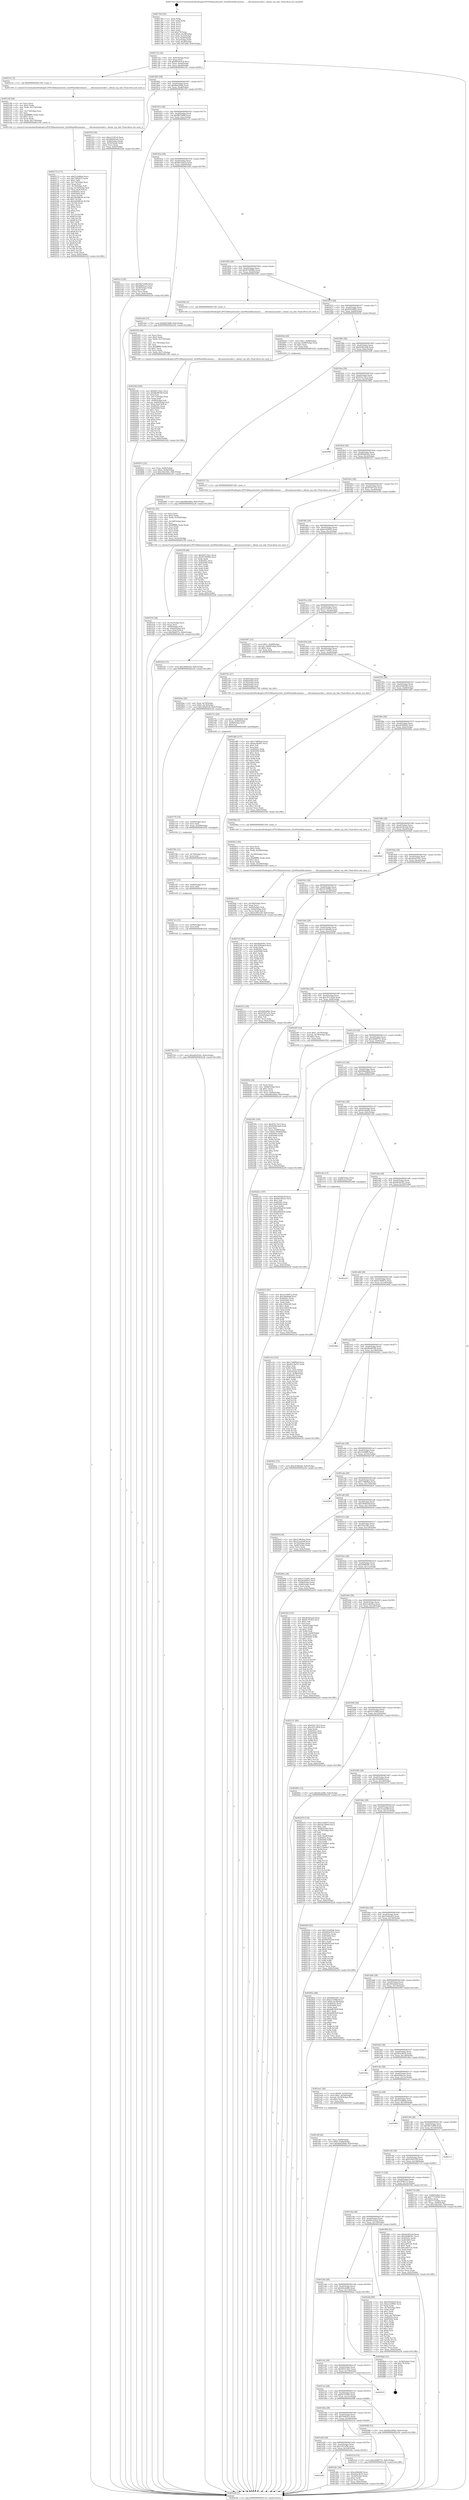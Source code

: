 digraph "0x4017b0" {
  label = "0x4017b0 (/mnt/c/Users/mathe/Desktop/tcc/POCII/binaries/extr_h2ot00unitlibcommon........libcommonsocket.c_obtain_tcp_info_Final-ollvm.out::main(0))"
  labelloc = "t"
  node[shape=record]

  Entry [label="",width=0.3,height=0.3,shape=circle,fillcolor=black,style=filled]
  "0x4017e2" [label="{
     0x4017e2 [32]\l
     | [instrs]\l
     &nbsp;&nbsp;0x4017e2 \<+6\>: mov -0x9c(%rbp),%eax\l
     &nbsp;&nbsp;0x4017e8 \<+2\>: mov %eax,%ecx\l
     &nbsp;&nbsp;0x4017ea \<+6\>: sub $0x8918c014,%ecx\l
     &nbsp;&nbsp;0x4017f0 \<+6\>: mov %eax,-0xa0(%rbp)\l
     &nbsp;&nbsp;0x4017f6 \<+6\>: mov %ecx,-0xa4(%rbp)\l
     &nbsp;&nbsp;0x4017fc \<+6\>: je 0000000000402141 \<main+0x991\>\l
  }"]
  "0x402141" [label="{
     0x402141 [5]\l
     | [instrs]\l
     &nbsp;&nbsp;0x402141 \<+5\>: call 0000000000401160 \<next_i\>\l
     | [calls]\l
     &nbsp;&nbsp;0x401160 \{1\} (/mnt/c/Users/mathe/Desktop/tcc/POCII/binaries/extr_h2ot00unitlibcommon........libcommonsocket.c_obtain_tcp_info_Final-ollvm.out::next_i)\l
  }"]
  "0x401802" [label="{
     0x401802 [28]\l
     | [instrs]\l
     &nbsp;&nbsp;0x401802 \<+5\>: jmp 0000000000401807 \<main+0x57\>\l
     &nbsp;&nbsp;0x401807 \<+6\>: mov -0xa0(%rbp),%eax\l
     &nbsp;&nbsp;0x40180d \<+5\>: sub $0x8bb29f4d,%eax\l
     &nbsp;&nbsp;0x401812 \<+6\>: mov %eax,-0xa8(%rbp)\l
     &nbsp;&nbsp;0x401818 \<+6\>: je 0000000000401f19 \<main+0x769\>\l
  }"]
  Exit [label="",width=0.3,height=0.3,shape=circle,fillcolor=black,style=filled,peripheries=2]
  "0x401f19" [label="{
     0x401f19 [30]\l
     | [instrs]\l
     &nbsp;&nbsp;0x401f19 \<+5\>: mov $0xa153f1c6,%eax\l
     &nbsp;&nbsp;0x401f1e \<+5\>: mov $0x966465eb,%ecx\l
     &nbsp;&nbsp;0x401f23 \<+3\>: mov -0x64(%rbp),%edx\l
     &nbsp;&nbsp;0x401f26 \<+3\>: cmp -0x54(%rbp),%edx\l
     &nbsp;&nbsp;0x401f29 \<+3\>: cmovl %ecx,%eax\l
     &nbsp;&nbsp;0x401f2c \<+6\>: mov %eax,-0x9c(%rbp)\l
     &nbsp;&nbsp;0x401f32 \<+5\>: jmp 0000000000402a36 \<main+0x1286\>\l
  }"]
  "0x40181e" [label="{
     0x40181e [28]\l
     | [instrs]\l
     &nbsp;&nbsp;0x40181e \<+5\>: jmp 0000000000401823 \<main+0x73\>\l
     &nbsp;&nbsp;0x401823 \<+6\>: mov -0xa0(%rbp),%eax\l
     &nbsp;&nbsp;0x401829 \<+5\>: sub $0x8bf7d68f,%eax\l
     &nbsp;&nbsp;0x40182e \<+6\>: mov %eax,-0xac(%rbp)\l
     &nbsp;&nbsp;0x401834 \<+6\>: je 0000000000401ec3 \<main+0x713\>\l
  }"]
  "0x4027b2" [label="{
     0x4027b2 [15]\l
     | [instrs]\l
     &nbsp;&nbsp;0x4027b2 \<+10\>: movl $0xab4d3541,-0x9c(%rbp)\l
     &nbsp;&nbsp;0x4027bc \<+5\>: jmp 0000000000402a36 \<main+0x1286\>\l
  }"]
  "0x401ec3" [label="{
     0x401ec3 [30]\l
     | [instrs]\l
     &nbsp;&nbsp;0x401ec3 \<+5\>: mov $0x58e7a099,%eax\l
     &nbsp;&nbsp;0x401ec8 \<+5\>: mov $0x4d90ecac,%ecx\l
     &nbsp;&nbsp;0x401ecd \<+3\>: mov -0x30(%rbp),%edx\l
     &nbsp;&nbsp;0x401ed0 \<+3\>: cmp $0x0,%edx\l
     &nbsp;&nbsp;0x401ed3 \<+3\>: cmove %ecx,%eax\l
     &nbsp;&nbsp;0x401ed6 \<+6\>: mov %eax,-0x9c(%rbp)\l
     &nbsp;&nbsp;0x401edc \<+5\>: jmp 0000000000402a36 \<main+0x1286\>\l
  }"]
  "0x40183a" [label="{
     0x40183a [28]\l
     | [instrs]\l
     &nbsp;&nbsp;0x40183a \<+5\>: jmp 000000000040183f \<main+0x8f\>\l
     &nbsp;&nbsp;0x40183f \<+6\>: mov -0xa0(%rbp),%eax\l
     &nbsp;&nbsp;0x401845 \<+5\>: sub $0x8d13be52,%eax\l
     &nbsp;&nbsp;0x40184a \<+6\>: mov %eax,-0xb0(%rbp)\l
     &nbsp;&nbsp;0x401850 \<+6\>: je 0000000000401eb4 \<main+0x704\>\l
  }"]
  "0x4027a3" [label="{
     0x4027a3 [15]\l
     | [instrs]\l
     &nbsp;&nbsp;0x4027a3 \<+7\>: mov -0x90(%rbp),%rcx\l
     &nbsp;&nbsp;0x4027aa \<+3\>: mov %rcx,%rdi\l
     &nbsp;&nbsp;0x4027ad \<+5\>: call 0000000000401030 \<free@plt\>\l
     | [calls]\l
     &nbsp;&nbsp;0x401030 \{1\} (unknown)\l
  }"]
  "0x401eb4" [label="{
     0x401eb4 [15]\l
     | [instrs]\l
     &nbsp;&nbsp;0x401eb4 \<+10\>: movl $0x8bf7d68f,-0x9c(%rbp)\l
     &nbsp;&nbsp;0x401ebe \<+5\>: jmp 0000000000402a36 \<main+0x1286\>\l
  }"]
  "0x401856" [label="{
     0x401856 [28]\l
     | [instrs]\l
     &nbsp;&nbsp;0x401856 \<+5\>: jmp 000000000040185b \<main+0xab\>\l
     &nbsp;&nbsp;0x40185b \<+6\>: mov -0xa0(%rbp),%eax\l
     &nbsp;&nbsp;0x401861 \<+5\>: sub $0x9159099e,%eax\l
     &nbsp;&nbsp;0x401866 \<+6\>: mov %eax,-0xb4(%rbp)\l
     &nbsp;&nbsp;0x40186c \<+6\>: je 000000000040258e \<main+0xdde\>\l
  }"]
  "0x402797" [label="{
     0x402797 [12]\l
     | [instrs]\l
     &nbsp;&nbsp;0x402797 \<+4\>: mov -0x80(%rbp),%rcx\l
     &nbsp;&nbsp;0x40279b \<+3\>: mov %rcx,%rdi\l
     &nbsp;&nbsp;0x40279e \<+5\>: call 0000000000401030 \<free@plt\>\l
     | [calls]\l
     &nbsp;&nbsp;0x401030 \{1\} (unknown)\l
  }"]
  "0x40258e" [label="{
     0x40258e [5]\l
     | [instrs]\l
     &nbsp;&nbsp;0x40258e \<+5\>: call 0000000000401160 \<next_i\>\l
     | [calls]\l
     &nbsp;&nbsp;0x401160 \{1\} (/mnt/c/Users/mathe/Desktop/tcc/POCII/binaries/extr_h2ot00unitlibcommon........libcommonsocket.c_obtain_tcp_info_Final-ollvm.out::next_i)\l
  }"]
  "0x401872" [label="{
     0x401872 [28]\l
     | [instrs]\l
     &nbsp;&nbsp;0x401872 \<+5\>: jmp 0000000000401877 \<main+0xc7\>\l
     &nbsp;&nbsp;0x401877 \<+6\>: mov -0xa0(%rbp),%eax\l
     &nbsp;&nbsp;0x40187d \<+5\>: sub $0x920c689c,%eax\l
     &nbsp;&nbsp;0x401882 \<+6\>: mov %eax,-0xb8(%rbp)\l
     &nbsp;&nbsp;0x401888 \<+6\>: je 000000000040265d \<main+0xead\>\l
  }"]
  "0x40278b" [label="{
     0x40278b [12]\l
     | [instrs]\l
     &nbsp;&nbsp;0x40278b \<+4\>: mov -0x70(%rbp),%rcx\l
     &nbsp;&nbsp;0x40278f \<+3\>: mov %rcx,%rdi\l
     &nbsp;&nbsp;0x402792 \<+5\>: call 0000000000401030 \<free@plt\>\l
     | [calls]\l
     &nbsp;&nbsp;0x401030 \{1\} (unknown)\l
  }"]
  "0x40265d" [label="{
     0x40265d [29]\l
     | [instrs]\l
     &nbsp;&nbsp;0x40265d \<+10\>: movl $0x1,-0x88(%rbp)\l
     &nbsp;&nbsp;0x402667 \<+7\>: movslq -0x88(%rbp),%rax\l
     &nbsp;&nbsp;0x40266e \<+4\>: shl $0x2,%rax\l
     &nbsp;&nbsp;0x402672 \<+3\>: mov %rax,%rdi\l
     &nbsp;&nbsp;0x402675 \<+5\>: call 0000000000401050 \<malloc@plt\>\l
     | [calls]\l
     &nbsp;&nbsp;0x401050 \{1\} (unknown)\l
  }"]
  "0x40188e" [label="{
     0x40188e [28]\l
     | [instrs]\l
     &nbsp;&nbsp;0x40188e \<+5\>: jmp 0000000000401893 \<main+0xe3\>\l
     &nbsp;&nbsp;0x401893 \<+6\>: mov -0xa0(%rbp),%eax\l
     &nbsp;&nbsp;0x401899 \<+5\>: sub $0x92d61da8,%eax\l
     &nbsp;&nbsp;0x40189e \<+6\>: mov %eax,-0xbc(%rbp)\l
     &nbsp;&nbsp;0x4018a4 \<+6\>: je 0000000000402406 \<main+0xc56\>\l
  }"]
  "0x402779" [label="{
     0x402779 [18]\l
     | [instrs]\l
     &nbsp;&nbsp;0x402779 \<+4\>: mov -0x60(%rbp),%rcx\l
     &nbsp;&nbsp;0x40277d \<+3\>: mov %rcx,%rdi\l
     &nbsp;&nbsp;0x402780 \<+6\>: mov %eax,-0x188(%rbp)\l
     &nbsp;&nbsp;0x402786 \<+5\>: call 0000000000401030 \<free@plt\>\l
     | [calls]\l
     &nbsp;&nbsp;0x401030 \{1\} (unknown)\l
  }"]
  "0x402406" [label="{
     0x402406 [15]\l
     | [instrs]\l
     &nbsp;&nbsp;0x402406 \<+10\>: movl $0xd9beb8ba,-0x9c(%rbp)\l
     &nbsp;&nbsp;0x402410 \<+5\>: jmp 0000000000402a36 \<main+0x1286\>\l
  }"]
  "0x4018aa" [label="{
     0x4018aa [28]\l
     | [instrs]\l
     &nbsp;&nbsp;0x4018aa \<+5\>: jmp 00000000004018af \<main+0xff\>\l
     &nbsp;&nbsp;0x4018af \<+6\>: mov -0xa0(%rbp),%eax\l
     &nbsp;&nbsp;0x4018b5 \<+5\>: sub $0x932c74c5,%eax\l
     &nbsp;&nbsp;0x4018ba \<+6\>: mov %eax,-0xc0(%rbp)\l
     &nbsp;&nbsp;0x4018c0 \<+6\>: je 0000000000402982 \<main+0x11d2\>\l
  }"]
  "0x40275c" [label="{
     0x40275c [29]\l
     | [instrs]\l
     &nbsp;&nbsp;0x40275c \<+10\>: movabs $0x4030b6,%rdi\l
     &nbsp;&nbsp;0x402766 \<+6\>: mov %eax,-0x98(%rbp)\l
     &nbsp;&nbsp;0x40276c \<+6\>: mov -0x98(%rbp),%esi\l
     &nbsp;&nbsp;0x402772 \<+2\>: mov $0x0,%al\l
     &nbsp;&nbsp;0x402774 \<+5\>: call 0000000000401040 \<printf@plt\>\l
     | [calls]\l
     &nbsp;&nbsp;0x401040 \{1\} (unknown)\l
  }"]
  "0x402982" [label="{
     0x402982\l
  }", style=dashed]
  "0x4018c6" [label="{
     0x4018c6 [28]\l
     | [instrs]\l
     &nbsp;&nbsp;0x4018c6 \<+5\>: jmp 00000000004018cb \<main+0x11b\>\l
     &nbsp;&nbsp;0x4018cb \<+6\>: mov -0xa0(%rbp),%eax\l
     &nbsp;&nbsp;0x4018d1 \<+5\>: sub $0x966465eb,%eax\l
     &nbsp;&nbsp;0x4018d6 \<+6\>: mov %eax,-0xc4(%rbp)\l
     &nbsp;&nbsp;0x4018dc \<+6\>: je 0000000000401f37 \<main+0x787\>\l
  }"]
  "0x4026ef" [label="{
     0x4026ef [42]\l
     | [instrs]\l
     &nbsp;&nbsp;0x4026ef \<+6\>: mov -0x184(%rbp),%ecx\l
     &nbsp;&nbsp;0x4026f5 \<+3\>: imul %eax,%ecx\l
     &nbsp;&nbsp;0x4026f8 \<+7\>: mov -0x90(%rbp),%rdi\l
     &nbsp;&nbsp;0x4026ff \<+7\>: movslq -0x94(%rbp),%r8\l
     &nbsp;&nbsp;0x402706 \<+4\>: mov %ecx,(%rdi,%r8,4)\l
     &nbsp;&nbsp;0x40270a \<+10\>: movl $0x5c993338,-0x9c(%rbp)\l
     &nbsp;&nbsp;0x402714 \<+5\>: jmp 0000000000402a36 \<main+0x1286\>\l
  }"]
  "0x401f37" [label="{
     0x401f37 [5]\l
     | [instrs]\l
     &nbsp;&nbsp;0x401f37 \<+5\>: call 0000000000401160 \<next_i\>\l
     | [calls]\l
     &nbsp;&nbsp;0x401160 \{1\} (/mnt/c/Users/mathe/Desktop/tcc/POCII/binaries/extr_h2ot00unitlibcommon........libcommonsocket.c_obtain_tcp_info_Final-ollvm.out::next_i)\l
  }"]
  "0x4018e2" [label="{
     0x4018e2 [28]\l
     | [instrs]\l
     &nbsp;&nbsp;0x4018e2 \<+5\>: jmp 00000000004018e7 \<main+0x137\>\l
     &nbsp;&nbsp;0x4018e7 \<+6\>: mov -0xa0(%rbp),%eax\l
     &nbsp;&nbsp;0x4018ed \<+5\>: sub $0x97d07a1b,%eax\l
     &nbsp;&nbsp;0x4018f2 \<+6\>: mov %eax,-0xc8(%rbp)\l
     &nbsp;&nbsp;0x4018f8 \<+6\>: je 0000000000402538 \<main+0xd88\>\l
  }"]
  "0x4026c3" [label="{
     0x4026c3 [44]\l
     | [instrs]\l
     &nbsp;&nbsp;0x4026c3 \<+2\>: xor %ecx,%ecx\l
     &nbsp;&nbsp;0x4026c5 \<+5\>: mov $0x2,%edx\l
     &nbsp;&nbsp;0x4026ca \<+6\>: mov %edx,-0x180(%rbp)\l
     &nbsp;&nbsp;0x4026d0 \<+1\>: cltd\l
     &nbsp;&nbsp;0x4026d1 \<+6\>: mov -0x180(%rbp),%esi\l
     &nbsp;&nbsp;0x4026d7 \<+2\>: idiv %esi\l
     &nbsp;&nbsp;0x4026d9 \<+6\>: imul $0xfffffffe,%edx,%edx\l
     &nbsp;&nbsp;0x4026df \<+3\>: sub $0x1,%ecx\l
     &nbsp;&nbsp;0x4026e2 \<+2\>: sub %ecx,%edx\l
     &nbsp;&nbsp;0x4026e4 \<+6\>: mov %edx,-0x184(%rbp)\l
     &nbsp;&nbsp;0x4026ea \<+5\>: call 0000000000401160 \<next_i\>\l
     | [calls]\l
     &nbsp;&nbsp;0x401160 \{1\} (/mnt/c/Users/mathe/Desktop/tcc/POCII/binaries/extr_h2ot00unitlibcommon........libcommonsocket.c_obtain_tcp_info_Final-ollvm.out::next_i)\l
  }"]
  "0x402538" [label="{
     0x402538 [86]\l
     | [instrs]\l
     &nbsp;&nbsp;0x402538 \<+5\>: mov $0x6d5116a1,%eax\l
     &nbsp;&nbsp;0x40253d \<+5\>: mov $0x9159099e,%ecx\l
     &nbsp;&nbsp;0x402542 \<+2\>: xor %edx,%edx\l
     &nbsp;&nbsp;0x402544 \<+7\>: mov 0x40505c,%esi\l
     &nbsp;&nbsp;0x40254b \<+7\>: mov 0x405060,%edi\l
     &nbsp;&nbsp;0x402552 \<+3\>: sub $0x1,%edx\l
     &nbsp;&nbsp;0x402555 \<+3\>: mov %esi,%r8d\l
     &nbsp;&nbsp;0x402558 \<+3\>: add %edx,%r8d\l
     &nbsp;&nbsp;0x40255b \<+4\>: imul %r8d,%esi\l
     &nbsp;&nbsp;0x40255f \<+3\>: and $0x1,%esi\l
     &nbsp;&nbsp;0x402562 \<+3\>: cmp $0x0,%esi\l
     &nbsp;&nbsp;0x402565 \<+4\>: sete %r9b\l
     &nbsp;&nbsp;0x402569 \<+3\>: cmp $0xa,%edi\l
     &nbsp;&nbsp;0x40256c \<+4\>: setl %r10b\l
     &nbsp;&nbsp;0x402570 \<+3\>: mov %r9b,%r11b\l
     &nbsp;&nbsp;0x402573 \<+3\>: and %r10b,%r11b\l
     &nbsp;&nbsp;0x402576 \<+3\>: xor %r10b,%r9b\l
     &nbsp;&nbsp;0x402579 \<+3\>: or %r9b,%r11b\l
     &nbsp;&nbsp;0x40257c \<+4\>: test $0x1,%r11b\l
     &nbsp;&nbsp;0x402580 \<+3\>: cmovne %ecx,%eax\l
     &nbsp;&nbsp;0x402583 \<+6\>: mov %eax,-0x9c(%rbp)\l
     &nbsp;&nbsp;0x402589 \<+5\>: jmp 0000000000402a36 \<main+0x1286\>\l
  }"]
  "0x4018fe" [label="{
     0x4018fe [28]\l
     | [instrs]\l
     &nbsp;&nbsp;0x4018fe \<+5\>: jmp 0000000000401903 \<main+0x153\>\l
     &nbsp;&nbsp;0x401903 \<+6\>: mov -0xa0(%rbp),%eax\l
     &nbsp;&nbsp;0x401909 \<+5\>: sub $0xa142f945,%eax\l
     &nbsp;&nbsp;0x40190e \<+6\>: mov %eax,-0xcc(%rbp)\l
     &nbsp;&nbsp;0x401914 \<+6\>: je 0000000000402322 \<main+0xb72\>\l
  }"]
  "0x40267a" [label="{
     0x40267a [32]\l
     | [instrs]\l
     &nbsp;&nbsp;0x40267a \<+7\>: mov %rax,-0x90(%rbp)\l
     &nbsp;&nbsp;0x402681 \<+10\>: movl $0x0,-0x94(%rbp)\l
     &nbsp;&nbsp;0x40268b \<+10\>: movl $0x19dc54fc,-0x9c(%rbp)\l
     &nbsp;&nbsp;0x402695 \<+5\>: jmp 0000000000402a36 \<main+0x1286\>\l
  }"]
  "0x402322" [label="{
     0x402322 [15]\l
     | [instrs]\l
     &nbsp;&nbsp;0x402322 \<+10\>: movl $0x1894016f,-0x9c(%rbp)\l
     &nbsp;&nbsp;0x40232c \<+5\>: jmp 0000000000402a36 \<main+0x1286\>\l
  }"]
  "0x40191a" [label="{
     0x40191a [28]\l
     | [instrs]\l
     &nbsp;&nbsp;0x40191a \<+5\>: jmp 000000000040191f \<main+0x16f\>\l
     &nbsp;&nbsp;0x40191f \<+6\>: mov -0xa0(%rbp),%eax\l
     &nbsp;&nbsp;0x401925 \<+5\>: sub $0xa153f1c6,%eax\l
     &nbsp;&nbsp;0x40192a \<+6\>: mov %eax,-0xd0(%rbp)\l
     &nbsp;&nbsp;0x401930 \<+6\>: je 0000000000402097 \<main+0x8e7\>\l
  }"]
  "0x4025bf" [label="{
     0x4025bf [109]\l
     | [instrs]\l
     &nbsp;&nbsp;0x4025bf \<+5\>: mov $0x6d5116a1,%ecx\l
     &nbsp;&nbsp;0x4025c4 \<+5\>: mov $0xf8a98769,%edx\l
     &nbsp;&nbsp;0x4025c9 \<+2\>: xor %esi,%esi\l
     &nbsp;&nbsp;0x4025cb \<+6\>: mov -0x17c(%rbp),%edi\l
     &nbsp;&nbsp;0x4025d1 \<+3\>: imul %eax,%edi\l
     &nbsp;&nbsp;0x4025d4 \<+4\>: mov -0x80(%rbp),%r8\l
     &nbsp;&nbsp;0x4025d8 \<+7\>: movslq -0x84(%rbp),%r9\l
     &nbsp;&nbsp;0x4025df \<+4\>: mov %edi,(%r8,%r9,4)\l
     &nbsp;&nbsp;0x4025e3 \<+7\>: mov 0x40505c,%eax\l
     &nbsp;&nbsp;0x4025ea \<+7\>: mov 0x405060,%edi\l
     &nbsp;&nbsp;0x4025f1 \<+3\>: sub $0x1,%esi\l
     &nbsp;&nbsp;0x4025f4 \<+3\>: mov %eax,%r10d\l
     &nbsp;&nbsp;0x4025f7 \<+3\>: add %esi,%r10d\l
     &nbsp;&nbsp;0x4025fa \<+4\>: imul %r10d,%eax\l
     &nbsp;&nbsp;0x4025fe \<+3\>: and $0x1,%eax\l
     &nbsp;&nbsp;0x402601 \<+3\>: cmp $0x0,%eax\l
     &nbsp;&nbsp;0x402604 \<+4\>: sete %r11b\l
     &nbsp;&nbsp;0x402608 \<+3\>: cmp $0xa,%edi\l
     &nbsp;&nbsp;0x40260b \<+3\>: setl %bl\l
     &nbsp;&nbsp;0x40260e \<+3\>: mov %r11b,%r14b\l
     &nbsp;&nbsp;0x402611 \<+3\>: and %bl,%r14b\l
     &nbsp;&nbsp;0x402614 \<+3\>: xor %bl,%r11b\l
     &nbsp;&nbsp;0x402617 \<+3\>: or %r11b,%r14b\l
     &nbsp;&nbsp;0x40261a \<+4\>: test $0x1,%r14b\l
     &nbsp;&nbsp;0x40261e \<+3\>: cmovne %edx,%ecx\l
     &nbsp;&nbsp;0x402621 \<+6\>: mov %ecx,-0x9c(%rbp)\l
     &nbsp;&nbsp;0x402627 \<+5\>: jmp 0000000000402a36 \<main+0x1286\>\l
  }"]
  "0x402097" [label="{
     0x402097 [23]\l
     | [instrs]\l
     &nbsp;&nbsp;0x402097 \<+7\>: movl $0x1,-0x68(%rbp)\l
     &nbsp;&nbsp;0x40209e \<+4\>: movslq -0x68(%rbp),%rax\l
     &nbsp;&nbsp;0x4020a2 \<+4\>: shl $0x2,%rax\l
     &nbsp;&nbsp;0x4020a6 \<+3\>: mov %rax,%rdi\l
     &nbsp;&nbsp;0x4020a9 \<+5\>: call 0000000000401050 \<malloc@plt\>\l
     | [calls]\l
     &nbsp;&nbsp;0x401050 \{1\} (unknown)\l
  }"]
  "0x401936" [label="{
     0x401936 [28]\l
     | [instrs]\l
     &nbsp;&nbsp;0x401936 \<+5\>: jmp 000000000040193b \<main+0x18b\>\l
     &nbsp;&nbsp;0x40193b \<+6\>: mov -0xa0(%rbp),%eax\l
     &nbsp;&nbsp;0x401941 \<+5\>: sub $0xa17e5f91,%eax\l
     &nbsp;&nbsp;0x401946 \<+6\>: mov %eax,-0xd4(%rbp)\l
     &nbsp;&nbsp;0x40194c \<+6\>: je 0000000000402741 \<main+0xf91\>\l
  }"]
  "0x402593" [label="{
     0x402593 [44]\l
     | [instrs]\l
     &nbsp;&nbsp;0x402593 \<+2\>: xor %ecx,%ecx\l
     &nbsp;&nbsp;0x402595 \<+5\>: mov $0x2,%edx\l
     &nbsp;&nbsp;0x40259a \<+6\>: mov %edx,-0x178(%rbp)\l
     &nbsp;&nbsp;0x4025a0 \<+1\>: cltd\l
     &nbsp;&nbsp;0x4025a1 \<+6\>: mov -0x178(%rbp),%esi\l
     &nbsp;&nbsp;0x4025a7 \<+2\>: idiv %esi\l
     &nbsp;&nbsp;0x4025a9 \<+6\>: imul $0xfffffffe,%edx,%edx\l
     &nbsp;&nbsp;0x4025af \<+3\>: sub $0x1,%ecx\l
     &nbsp;&nbsp;0x4025b2 \<+2\>: sub %ecx,%edx\l
     &nbsp;&nbsp;0x4025b4 \<+6\>: mov %edx,-0x17c(%rbp)\l
     &nbsp;&nbsp;0x4025ba \<+5\>: call 0000000000401160 \<next_i\>\l
     | [calls]\l
     &nbsp;&nbsp;0x401160 \{1\} (/mnt/c/Users/mathe/Desktop/tcc/POCII/binaries/extr_h2ot00unitlibcommon........libcommonsocket.c_obtain_tcp_info_Final-ollvm.out::next_i)\l
  }"]
  "0x402741" [label="{
     0x402741 [27]\l
     | [instrs]\l
     &nbsp;&nbsp;0x402741 \<+3\>: mov -0x50(%rbp),%edi\l
     &nbsp;&nbsp;0x402744 \<+4\>: mov -0x60(%rbp),%rsi\l
     &nbsp;&nbsp;0x402748 \<+4\>: mov -0x70(%rbp),%rdx\l
     &nbsp;&nbsp;0x40274c \<+4\>: mov -0x80(%rbp),%rcx\l
     &nbsp;&nbsp;0x402750 \<+7\>: mov -0x90(%rbp),%r8\l
     &nbsp;&nbsp;0x402757 \<+5\>: call 0000000000401790 \<obtain_tcp_info\>\l
     | [calls]\l
     &nbsp;&nbsp;0x401790 \{1\} (/mnt/c/Users/mathe/Desktop/tcc/POCII/binaries/extr_h2ot00unitlibcommon........libcommonsocket.c_obtain_tcp_info_Final-ollvm.out::obtain_tcp_info)\l
  }"]
  "0x401952" [label="{
     0x401952 [28]\l
     | [instrs]\l
     &nbsp;&nbsp;0x401952 \<+5\>: jmp 0000000000401957 \<main+0x1a7\>\l
     &nbsp;&nbsp;0x401957 \<+6\>: mov -0xa0(%rbp),%eax\l
     &nbsp;&nbsp;0x40195d \<+5\>: sub $0xa20bfe80,%eax\l
     &nbsp;&nbsp;0x401962 \<+6\>: mov %eax,-0xd8(%rbp)\l
     &nbsp;&nbsp;0x401968 \<+6\>: je 0000000000401d85 \<main+0x5d5\>\l
  }"]
  "0x40239e" [label="{
     0x40239e [104]\l
     | [instrs]\l
     &nbsp;&nbsp;0x40239e \<+5\>: mov $0x932c74c5,%ecx\l
     &nbsp;&nbsp;0x4023a3 \<+5\>: mov $0x92d61da8,%edx\l
     &nbsp;&nbsp;0x4023a8 \<+2\>: xor %esi,%esi\l
     &nbsp;&nbsp;0x4023aa \<+4\>: mov %rax,-0x80(%rbp)\l
     &nbsp;&nbsp;0x4023ae \<+10\>: movl $0x0,-0x84(%rbp)\l
     &nbsp;&nbsp;0x4023b8 \<+8\>: mov 0x40505c,%r8d\l
     &nbsp;&nbsp;0x4023c0 \<+8\>: mov 0x405060,%r9d\l
     &nbsp;&nbsp;0x4023c8 \<+3\>: sub $0x1,%esi\l
     &nbsp;&nbsp;0x4023cb \<+3\>: mov %r8d,%r10d\l
     &nbsp;&nbsp;0x4023ce \<+3\>: add %esi,%r10d\l
     &nbsp;&nbsp;0x4023d1 \<+4\>: imul %r10d,%r8d\l
     &nbsp;&nbsp;0x4023d5 \<+4\>: and $0x1,%r8d\l
     &nbsp;&nbsp;0x4023d9 \<+4\>: cmp $0x0,%r8d\l
     &nbsp;&nbsp;0x4023dd \<+4\>: sete %r11b\l
     &nbsp;&nbsp;0x4023e1 \<+4\>: cmp $0xa,%r9d\l
     &nbsp;&nbsp;0x4023e5 \<+3\>: setl %bl\l
     &nbsp;&nbsp;0x4023e8 \<+3\>: mov %r11b,%r14b\l
     &nbsp;&nbsp;0x4023eb \<+3\>: and %bl,%r14b\l
     &nbsp;&nbsp;0x4023ee \<+3\>: xor %bl,%r11b\l
     &nbsp;&nbsp;0x4023f1 \<+3\>: or %r11b,%r14b\l
     &nbsp;&nbsp;0x4023f4 \<+4\>: test $0x1,%r14b\l
     &nbsp;&nbsp;0x4023f8 \<+3\>: cmovne %edx,%ecx\l
     &nbsp;&nbsp;0x4023fb \<+6\>: mov %ecx,-0x9c(%rbp)\l
     &nbsp;&nbsp;0x402401 \<+5\>: jmp 0000000000402a36 \<main+0x1286\>\l
  }"]
  "0x401d85" [label="{
     0x401d85 [137]\l
     | [instrs]\l
     &nbsp;&nbsp;0x401d85 \<+5\>: mov $0x17d806ad,%eax\l
     &nbsp;&nbsp;0x401d8a \<+5\>: mov $0xda34a60c,%ecx\l
     &nbsp;&nbsp;0x401d8f \<+2\>: mov $0x1,%dl\l
     &nbsp;&nbsp;0x401d91 \<+2\>: xor %esi,%esi\l
     &nbsp;&nbsp;0x401d93 \<+7\>: mov 0x40505c,%edi\l
     &nbsp;&nbsp;0x401d9a \<+8\>: mov 0x405060,%r8d\l
     &nbsp;&nbsp;0x401da2 \<+3\>: sub $0x1,%esi\l
     &nbsp;&nbsp;0x401da5 \<+3\>: mov %edi,%r9d\l
     &nbsp;&nbsp;0x401da8 \<+3\>: add %esi,%r9d\l
     &nbsp;&nbsp;0x401dab \<+4\>: imul %r9d,%edi\l
     &nbsp;&nbsp;0x401daf \<+3\>: and $0x1,%edi\l
     &nbsp;&nbsp;0x401db2 \<+3\>: cmp $0x0,%edi\l
     &nbsp;&nbsp;0x401db5 \<+4\>: sete %r10b\l
     &nbsp;&nbsp;0x401db9 \<+4\>: cmp $0xa,%r8d\l
     &nbsp;&nbsp;0x401dbd \<+4\>: setl %r11b\l
     &nbsp;&nbsp;0x401dc1 \<+3\>: mov %r10b,%bl\l
     &nbsp;&nbsp;0x401dc4 \<+3\>: xor $0xff,%bl\l
     &nbsp;&nbsp;0x401dc7 \<+3\>: mov %r11b,%r14b\l
     &nbsp;&nbsp;0x401dca \<+4\>: xor $0xff,%r14b\l
     &nbsp;&nbsp;0x401dce \<+3\>: xor $0x1,%dl\l
     &nbsp;&nbsp;0x401dd1 \<+3\>: mov %bl,%r15b\l
     &nbsp;&nbsp;0x401dd4 \<+4\>: and $0xff,%r15b\l
     &nbsp;&nbsp;0x401dd8 \<+3\>: and %dl,%r10b\l
     &nbsp;&nbsp;0x401ddb \<+3\>: mov %r14b,%r12b\l
     &nbsp;&nbsp;0x401dde \<+4\>: and $0xff,%r12b\l
     &nbsp;&nbsp;0x401de2 \<+3\>: and %dl,%r11b\l
     &nbsp;&nbsp;0x401de5 \<+3\>: or %r10b,%r15b\l
     &nbsp;&nbsp;0x401de8 \<+3\>: or %r11b,%r12b\l
     &nbsp;&nbsp;0x401deb \<+3\>: xor %r12b,%r15b\l
     &nbsp;&nbsp;0x401dee \<+3\>: or %r14b,%bl\l
     &nbsp;&nbsp;0x401df1 \<+3\>: xor $0xff,%bl\l
     &nbsp;&nbsp;0x401df4 \<+3\>: or $0x1,%dl\l
     &nbsp;&nbsp;0x401df7 \<+2\>: and %dl,%bl\l
     &nbsp;&nbsp;0x401df9 \<+3\>: or %bl,%r15b\l
     &nbsp;&nbsp;0x401dfc \<+4\>: test $0x1,%r15b\l
     &nbsp;&nbsp;0x401e00 \<+3\>: cmovne %ecx,%eax\l
     &nbsp;&nbsp;0x401e03 \<+6\>: mov %eax,-0x9c(%rbp)\l
     &nbsp;&nbsp;0x401e09 \<+5\>: jmp 0000000000402a36 \<main+0x1286\>\l
  }"]
  "0x40196e" [label="{
     0x40196e [28]\l
     | [instrs]\l
     &nbsp;&nbsp;0x40196e \<+5\>: jmp 0000000000401973 \<main+0x1c3\>\l
     &nbsp;&nbsp;0x401973 \<+6\>: mov -0xa0(%rbp),%eax\l
     &nbsp;&nbsp;0x401979 \<+5\>: sub $0xa83d0b05,%eax\l
     &nbsp;&nbsp;0x40197e \<+6\>: mov %eax,-0xdc(%rbp)\l
     &nbsp;&nbsp;0x401984 \<+6\>: je 00000000004026be \<main+0xf0e\>\l
  }"]
  "0x402172" [label="{
     0x402172 [171]\l
     | [instrs]\l
     &nbsp;&nbsp;0x402172 \<+5\>: mov $0x523a89ab,%ecx\l
     &nbsp;&nbsp;0x402177 \<+5\>: mov $0x7df42f15,%edx\l
     &nbsp;&nbsp;0x40217c \<+3\>: mov $0x1,%dil\l
     &nbsp;&nbsp;0x40217f \<+6\>: mov -0x174(%rbp),%esi\l
     &nbsp;&nbsp;0x402185 \<+3\>: imul %eax,%esi\l
     &nbsp;&nbsp;0x402188 \<+4\>: mov -0x70(%rbp),%r8\l
     &nbsp;&nbsp;0x40218c \<+4\>: movslq -0x74(%rbp),%r9\l
     &nbsp;&nbsp;0x402190 \<+4\>: mov %esi,(%r8,%r9,4)\l
     &nbsp;&nbsp;0x402194 \<+7\>: mov 0x40505c,%eax\l
     &nbsp;&nbsp;0x40219b \<+7\>: mov 0x405060,%esi\l
     &nbsp;&nbsp;0x4021a2 \<+3\>: mov %eax,%r10d\l
     &nbsp;&nbsp;0x4021a5 \<+7\>: add $0x2d208b34,%r10d\l
     &nbsp;&nbsp;0x4021ac \<+4\>: sub $0x1,%r10d\l
     &nbsp;&nbsp;0x4021b0 \<+7\>: sub $0x2d208b34,%r10d\l
     &nbsp;&nbsp;0x4021b7 \<+4\>: imul %r10d,%eax\l
     &nbsp;&nbsp;0x4021bb \<+3\>: and $0x1,%eax\l
     &nbsp;&nbsp;0x4021be \<+3\>: cmp $0x0,%eax\l
     &nbsp;&nbsp;0x4021c1 \<+4\>: sete %r11b\l
     &nbsp;&nbsp;0x4021c5 \<+3\>: cmp $0xa,%esi\l
     &nbsp;&nbsp;0x4021c8 \<+3\>: setl %bl\l
     &nbsp;&nbsp;0x4021cb \<+3\>: mov %r11b,%r14b\l
     &nbsp;&nbsp;0x4021ce \<+4\>: xor $0xff,%r14b\l
     &nbsp;&nbsp;0x4021d2 \<+3\>: mov %bl,%r15b\l
     &nbsp;&nbsp;0x4021d5 \<+4\>: xor $0xff,%r15b\l
     &nbsp;&nbsp;0x4021d9 \<+4\>: xor $0x1,%dil\l
     &nbsp;&nbsp;0x4021dd \<+3\>: mov %r14b,%r12b\l
     &nbsp;&nbsp;0x4021e0 \<+4\>: and $0xff,%r12b\l
     &nbsp;&nbsp;0x4021e4 \<+3\>: and %dil,%r11b\l
     &nbsp;&nbsp;0x4021e7 \<+3\>: mov %r15b,%r13b\l
     &nbsp;&nbsp;0x4021ea \<+4\>: and $0xff,%r13b\l
     &nbsp;&nbsp;0x4021ee \<+3\>: and %dil,%bl\l
     &nbsp;&nbsp;0x4021f1 \<+3\>: or %r11b,%r12b\l
     &nbsp;&nbsp;0x4021f4 \<+3\>: or %bl,%r13b\l
     &nbsp;&nbsp;0x4021f7 \<+3\>: xor %r13b,%r12b\l
     &nbsp;&nbsp;0x4021fa \<+3\>: or %r15b,%r14b\l
     &nbsp;&nbsp;0x4021fd \<+4\>: xor $0xff,%r14b\l
     &nbsp;&nbsp;0x402201 \<+4\>: or $0x1,%dil\l
     &nbsp;&nbsp;0x402205 \<+3\>: and %dil,%r14b\l
     &nbsp;&nbsp;0x402208 \<+3\>: or %r14b,%r12b\l
     &nbsp;&nbsp;0x40220b \<+4\>: test $0x1,%r12b\l
     &nbsp;&nbsp;0x40220f \<+3\>: cmovne %edx,%ecx\l
     &nbsp;&nbsp;0x402212 \<+6\>: mov %ecx,-0x9c(%rbp)\l
     &nbsp;&nbsp;0x402218 \<+5\>: jmp 0000000000402a36 \<main+0x1286\>\l
  }"]
  "0x4026be" [label="{
     0x4026be [5]\l
     | [instrs]\l
     &nbsp;&nbsp;0x4026be \<+5\>: call 0000000000401160 \<next_i\>\l
     | [calls]\l
     &nbsp;&nbsp;0x401160 \{1\} (/mnt/c/Users/mathe/Desktop/tcc/POCII/binaries/extr_h2ot00unitlibcommon........libcommonsocket.c_obtain_tcp_info_Final-ollvm.out::next_i)\l
  }"]
  "0x40198a" [label="{
     0x40198a [28]\l
     | [instrs]\l
     &nbsp;&nbsp;0x40198a \<+5\>: jmp 000000000040198f \<main+0x1df\>\l
     &nbsp;&nbsp;0x40198f \<+6\>: mov -0xa0(%rbp),%eax\l
     &nbsp;&nbsp;0x401995 \<+5\>: sub $0xab345a2d,%eax\l
     &nbsp;&nbsp;0x40199a \<+6\>: mov %eax,-0xe0(%rbp)\l
     &nbsp;&nbsp;0x4019a0 \<+6\>: je 00000000004028df \<main+0x112f\>\l
  }"]
  "0x402146" [label="{
     0x402146 [44]\l
     | [instrs]\l
     &nbsp;&nbsp;0x402146 \<+2\>: xor %ecx,%ecx\l
     &nbsp;&nbsp;0x402148 \<+5\>: mov $0x2,%edx\l
     &nbsp;&nbsp;0x40214d \<+6\>: mov %edx,-0x170(%rbp)\l
     &nbsp;&nbsp;0x402153 \<+1\>: cltd\l
     &nbsp;&nbsp;0x402154 \<+6\>: mov -0x170(%rbp),%esi\l
     &nbsp;&nbsp;0x40215a \<+2\>: idiv %esi\l
     &nbsp;&nbsp;0x40215c \<+6\>: imul $0xfffffffe,%edx,%edx\l
     &nbsp;&nbsp;0x402162 \<+3\>: sub $0x1,%ecx\l
     &nbsp;&nbsp;0x402165 \<+2\>: sub %ecx,%edx\l
     &nbsp;&nbsp;0x402167 \<+6\>: mov %edx,-0x174(%rbp)\l
     &nbsp;&nbsp;0x40216d \<+5\>: call 0000000000401160 \<next_i\>\l
     | [calls]\l
     &nbsp;&nbsp;0x401160 \{1\} (/mnt/c/Users/mathe/Desktop/tcc/POCII/binaries/extr_h2ot00unitlibcommon........libcommonsocket.c_obtain_tcp_info_Final-ollvm.out::next_i)\l
  }"]
  "0x4028df" [label="{
     0x4028df\l
  }", style=dashed]
  "0x4019a6" [label="{
     0x4019a6 [28]\l
     | [instrs]\l
     &nbsp;&nbsp;0x4019a6 \<+5\>: jmp 00000000004019ab \<main+0x1fb\>\l
     &nbsp;&nbsp;0x4019ab \<+6\>: mov -0xa0(%rbp),%eax\l
     &nbsp;&nbsp;0x4019b1 \<+5\>: sub $0xab4d3541,%eax\l
     &nbsp;&nbsp;0x4019b6 \<+6\>: mov %eax,-0xe4(%rbp)\l
     &nbsp;&nbsp;0x4019bc \<+6\>: je 00000000004027e4 \<main+0x1034\>\l
  }"]
  "0x4020ae" [label="{
     0x4020ae [26]\l
     | [instrs]\l
     &nbsp;&nbsp;0x4020ae \<+4\>: mov %rax,-0x70(%rbp)\l
     &nbsp;&nbsp;0x4020b2 \<+7\>: movl $0x0,-0x74(%rbp)\l
     &nbsp;&nbsp;0x4020b9 \<+10\>: movl $0x1894016f,-0x9c(%rbp)\l
     &nbsp;&nbsp;0x4020c3 \<+5\>: jmp 0000000000402a36 \<main+0x1286\>\l
  }"]
  "0x4027e4" [label="{
     0x4027e4 [86]\l
     | [instrs]\l
     &nbsp;&nbsp;0x4027e4 \<+5\>: mov $0xdfa64361,%eax\l
     &nbsp;&nbsp;0x4027e9 \<+5\>: mov $0x3290adc0,%ecx\l
     &nbsp;&nbsp;0x4027ee \<+2\>: xor %edx,%edx\l
     &nbsp;&nbsp;0x4027f0 \<+7\>: mov 0x40505c,%esi\l
     &nbsp;&nbsp;0x4027f7 \<+7\>: mov 0x405060,%edi\l
     &nbsp;&nbsp;0x4027fe \<+3\>: sub $0x1,%edx\l
     &nbsp;&nbsp;0x402801 \<+3\>: mov %esi,%r8d\l
     &nbsp;&nbsp;0x402804 \<+3\>: add %edx,%r8d\l
     &nbsp;&nbsp;0x402807 \<+4\>: imul %r8d,%esi\l
     &nbsp;&nbsp;0x40280b \<+3\>: and $0x1,%esi\l
     &nbsp;&nbsp;0x40280e \<+3\>: cmp $0x0,%esi\l
     &nbsp;&nbsp;0x402811 \<+4\>: sete %r9b\l
     &nbsp;&nbsp;0x402815 \<+3\>: cmp $0xa,%edi\l
     &nbsp;&nbsp;0x402818 \<+4\>: setl %r10b\l
     &nbsp;&nbsp;0x40281c \<+3\>: mov %r9b,%r11b\l
     &nbsp;&nbsp;0x40281f \<+3\>: and %r10b,%r11b\l
     &nbsp;&nbsp;0x402822 \<+3\>: xor %r10b,%r9b\l
     &nbsp;&nbsp;0x402825 \<+3\>: or %r9b,%r11b\l
     &nbsp;&nbsp;0x402828 \<+4\>: test $0x1,%r11b\l
     &nbsp;&nbsp;0x40282c \<+3\>: cmovne %ecx,%eax\l
     &nbsp;&nbsp;0x40282f \<+6\>: mov %eax,-0x9c(%rbp)\l
     &nbsp;&nbsp;0x402835 \<+5\>: jmp 0000000000402a36 \<main+0x1286\>\l
  }"]
  "0x4019c2" [label="{
     0x4019c2 [28]\l
     | [instrs]\l
     &nbsp;&nbsp;0x4019c2 \<+5\>: jmp 00000000004019c7 \<main+0x217\>\l
     &nbsp;&nbsp;0x4019c7 \<+6\>: mov -0xa0(%rbp),%eax\l
     &nbsp;&nbsp;0x4019cd \<+5\>: sub $0xc615094e,%eax\l
     &nbsp;&nbsp;0x4019d2 \<+6\>: mov %eax,-0xe8(%rbp)\l
     &nbsp;&nbsp;0x4019d8 \<+6\>: je 000000000040251a \<main+0xd6a\>\l
  }"]
  "0x401f70" [label="{
     0x401f70 [36]\l
     | [instrs]\l
     &nbsp;&nbsp;0x401f70 \<+6\>: mov -0x16c(%rbp),%ecx\l
     &nbsp;&nbsp;0x401f76 \<+3\>: imul %eax,%ecx\l
     &nbsp;&nbsp;0x401f79 \<+4\>: mov -0x60(%rbp),%r8\l
     &nbsp;&nbsp;0x401f7d \<+4\>: movslq -0x64(%rbp),%r9\l
     &nbsp;&nbsp;0x401f81 \<+4\>: mov %ecx,(%r8,%r9,4)\l
     &nbsp;&nbsp;0x401f85 \<+10\>: movl $0x5fb6f37e,-0x9c(%rbp)\l
     &nbsp;&nbsp;0x401f8f \<+5\>: jmp 0000000000402a36 \<main+0x1286\>\l
  }"]
  "0x40251a" [label="{
     0x40251a [30]\l
     | [instrs]\l
     &nbsp;&nbsp;0x40251a \<+5\>: mov $0x920c689c,%eax\l
     &nbsp;&nbsp;0x40251f \<+5\>: mov $0x97d07a1b,%ecx\l
     &nbsp;&nbsp;0x402524 \<+3\>: mov -0x29(%rbp),%dl\l
     &nbsp;&nbsp;0x402527 \<+3\>: test $0x1,%dl\l
     &nbsp;&nbsp;0x40252a \<+3\>: cmovne %ecx,%eax\l
     &nbsp;&nbsp;0x40252d \<+6\>: mov %eax,-0x9c(%rbp)\l
     &nbsp;&nbsp;0x402533 \<+5\>: jmp 0000000000402a36 \<main+0x1286\>\l
  }"]
  "0x4019de" [label="{
     0x4019de [28]\l
     | [instrs]\l
     &nbsp;&nbsp;0x4019de \<+5\>: jmp 00000000004019e3 \<main+0x233\>\l
     &nbsp;&nbsp;0x4019e3 \<+6\>: mov -0xa0(%rbp),%eax\l
     &nbsp;&nbsp;0x4019e9 \<+5\>: sub $0xc6168ab8,%eax\l
     &nbsp;&nbsp;0x4019ee \<+6\>: mov %eax,-0xec(%rbp)\l
     &nbsp;&nbsp;0x4019f4 \<+6\>: je 000000000040263b \<main+0xe8b\>\l
  }"]
  "0x401f3c" [label="{
     0x401f3c [52]\l
     | [instrs]\l
     &nbsp;&nbsp;0x401f3c \<+2\>: xor %ecx,%ecx\l
     &nbsp;&nbsp;0x401f3e \<+5\>: mov $0x2,%edx\l
     &nbsp;&nbsp;0x401f43 \<+6\>: mov %edx,-0x168(%rbp)\l
     &nbsp;&nbsp;0x401f49 \<+1\>: cltd\l
     &nbsp;&nbsp;0x401f4a \<+6\>: mov -0x168(%rbp),%esi\l
     &nbsp;&nbsp;0x401f50 \<+2\>: idiv %esi\l
     &nbsp;&nbsp;0x401f52 \<+6\>: imul $0xfffffffe,%edx,%edx\l
     &nbsp;&nbsp;0x401f58 \<+2\>: mov %ecx,%edi\l
     &nbsp;&nbsp;0x401f5a \<+2\>: sub %edx,%edi\l
     &nbsp;&nbsp;0x401f5c \<+2\>: mov %ecx,%edx\l
     &nbsp;&nbsp;0x401f5e \<+3\>: sub $0x1,%edx\l
     &nbsp;&nbsp;0x401f61 \<+2\>: add %edx,%edi\l
     &nbsp;&nbsp;0x401f63 \<+2\>: sub %edi,%ecx\l
     &nbsp;&nbsp;0x401f65 \<+6\>: mov %ecx,-0x16c(%rbp)\l
     &nbsp;&nbsp;0x401f6b \<+5\>: call 0000000000401160 \<next_i\>\l
     | [calls]\l
     &nbsp;&nbsp;0x401160 \{1\} (/mnt/c/Users/mathe/Desktop/tcc/POCII/binaries/extr_h2ot00unitlibcommon........libcommonsocket.c_obtain_tcp_info_Final-ollvm.out::next_i)\l
  }"]
  "0x40263b" [label="{
     0x40263b [34]\l
     | [instrs]\l
     &nbsp;&nbsp;0x40263b \<+2\>: xor %eax,%eax\l
     &nbsp;&nbsp;0x40263d \<+6\>: mov -0x84(%rbp),%ecx\l
     &nbsp;&nbsp;0x402643 \<+3\>: sub $0x1,%eax\l
     &nbsp;&nbsp;0x402646 \<+2\>: sub %eax,%ecx\l
     &nbsp;&nbsp;0x402648 \<+6\>: mov %ecx,-0x84(%rbp)\l
     &nbsp;&nbsp;0x40264e \<+10\>: movl $0xd9beb8ba,-0x9c(%rbp)\l
     &nbsp;&nbsp;0x402658 \<+5\>: jmp 0000000000402a36 \<main+0x1286\>\l
  }"]
  "0x4019fa" [label="{
     0x4019fa [28]\l
     | [instrs]\l
     &nbsp;&nbsp;0x4019fa \<+5\>: jmp 00000000004019ff \<main+0x24f\>\l
     &nbsp;&nbsp;0x4019ff \<+6\>: mov -0xa0(%rbp),%eax\l
     &nbsp;&nbsp;0x401a05 \<+5\>: sub $0xc9513d59,%eax\l
     &nbsp;&nbsp;0x401a0a \<+6\>: mov %eax,-0xf0(%rbp)\l
     &nbsp;&nbsp;0x401a10 \<+6\>: je 0000000000402387 \<main+0xbd7\>\l
  }"]
  "0x401eff" [label="{
     0x401eff [26]\l
     | [instrs]\l
     &nbsp;&nbsp;0x401eff \<+4\>: mov %rax,-0x60(%rbp)\l
     &nbsp;&nbsp;0x401f03 \<+7\>: movl $0x0,-0x64(%rbp)\l
     &nbsp;&nbsp;0x401f0a \<+10\>: movl $0x8bb29f4d,-0x9c(%rbp)\l
     &nbsp;&nbsp;0x401f14 \<+5\>: jmp 0000000000402a36 \<main+0x1286\>\l
  }"]
  "0x402387" [label="{
     0x402387 [23]\l
     | [instrs]\l
     &nbsp;&nbsp;0x402387 \<+7\>: movl $0x1,-0x78(%rbp)\l
     &nbsp;&nbsp;0x40238e \<+4\>: movslq -0x78(%rbp),%rax\l
     &nbsp;&nbsp;0x402392 \<+4\>: shl $0x2,%rax\l
     &nbsp;&nbsp;0x402396 \<+3\>: mov %rax,%rdi\l
     &nbsp;&nbsp;0x402399 \<+5\>: call 0000000000401050 \<malloc@plt\>\l
     | [calls]\l
     &nbsp;&nbsp;0x401050 \{1\} (unknown)\l
  }"]
  "0x401a16" [label="{
     0x401a16 [28]\l
     | [instrs]\l
     &nbsp;&nbsp;0x401a16 \<+5\>: jmp 0000000000401a1b \<main+0x26b\>\l
     &nbsp;&nbsp;0x401a1b \<+6\>: mov -0xa0(%rbp),%eax\l
     &nbsp;&nbsp;0x401a21 \<+5\>: sub $0xcb080731,%eax\l
     &nbsp;&nbsp;0x401a26 \<+6\>: mov %eax,-0xf4(%rbp)\l
     &nbsp;&nbsp;0x401a2c \<+6\>: je 000000000040222c \<main+0xa7c\>\l
  }"]
  "0x401e1b" [label="{
     0x401e1b [153]\l
     | [instrs]\l
     &nbsp;&nbsp;0x401e1b \<+5\>: mov $0x17d806ad,%ecx\l
     &nbsp;&nbsp;0x401e20 \<+5\>: mov $0x8d13be52,%edx\l
     &nbsp;&nbsp;0x401e25 \<+3\>: mov $0x1,%sil\l
     &nbsp;&nbsp;0x401e28 \<+3\>: xor %r8d,%r8d\l
     &nbsp;&nbsp;0x401e2b \<+3\>: mov %eax,-0x4c(%rbp)\l
     &nbsp;&nbsp;0x401e2e \<+3\>: mov -0x4c(%rbp),%eax\l
     &nbsp;&nbsp;0x401e31 \<+3\>: mov %eax,-0x30(%rbp)\l
     &nbsp;&nbsp;0x401e34 \<+7\>: mov 0x40505c,%eax\l
     &nbsp;&nbsp;0x401e3b \<+8\>: mov 0x405060,%r9d\l
     &nbsp;&nbsp;0x401e43 \<+4\>: sub $0x1,%r8d\l
     &nbsp;&nbsp;0x401e47 \<+3\>: mov %eax,%r10d\l
     &nbsp;&nbsp;0x401e4a \<+3\>: add %r8d,%r10d\l
     &nbsp;&nbsp;0x401e4d \<+4\>: imul %r10d,%eax\l
     &nbsp;&nbsp;0x401e51 \<+3\>: and $0x1,%eax\l
     &nbsp;&nbsp;0x401e54 \<+3\>: cmp $0x0,%eax\l
     &nbsp;&nbsp;0x401e57 \<+4\>: sete %r11b\l
     &nbsp;&nbsp;0x401e5b \<+4\>: cmp $0xa,%r9d\l
     &nbsp;&nbsp;0x401e5f \<+3\>: setl %bl\l
     &nbsp;&nbsp;0x401e62 \<+3\>: mov %r11b,%r14b\l
     &nbsp;&nbsp;0x401e65 \<+4\>: xor $0xff,%r14b\l
     &nbsp;&nbsp;0x401e69 \<+3\>: mov %bl,%r15b\l
     &nbsp;&nbsp;0x401e6c \<+4\>: xor $0xff,%r15b\l
     &nbsp;&nbsp;0x401e70 \<+4\>: xor $0x1,%sil\l
     &nbsp;&nbsp;0x401e74 \<+3\>: mov %r14b,%r12b\l
     &nbsp;&nbsp;0x401e77 \<+4\>: and $0xff,%r12b\l
     &nbsp;&nbsp;0x401e7b \<+3\>: and %sil,%r11b\l
     &nbsp;&nbsp;0x401e7e \<+3\>: mov %r15b,%r13b\l
     &nbsp;&nbsp;0x401e81 \<+4\>: and $0xff,%r13b\l
     &nbsp;&nbsp;0x401e85 \<+3\>: and %sil,%bl\l
     &nbsp;&nbsp;0x401e88 \<+3\>: or %r11b,%r12b\l
     &nbsp;&nbsp;0x401e8b \<+3\>: or %bl,%r13b\l
     &nbsp;&nbsp;0x401e8e \<+3\>: xor %r13b,%r12b\l
     &nbsp;&nbsp;0x401e91 \<+3\>: or %r15b,%r14b\l
     &nbsp;&nbsp;0x401e94 \<+4\>: xor $0xff,%r14b\l
     &nbsp;&nbsp;0x401e98 \<+4\>: or $0x1,%sil\l
     &nbsp;&nbsp;0x401e9c \<+3\>: and %sil,%r14b\l
     &nbsp;&nbsp;0x401e9f \<+3\>: or %r14b,%r12b\l
     &nbsp;&nbsp;0x401ea2 \<+4\>: test $0x1,%r12b\l
     &nbsp;&nbsp;0x401ea6 \<+3\>: cmovne %edx,%ecx\l
     &nbsp;&nbsp;0x401ea9 \<+6\>: mov %ecx,-0x9c(%rbp)\l
     &nbsp;&nbsp;0x401eaf \<+5\>: jmp 0000000000402a36 \<main+0x1286\>\l
  }"]
  "0x40222c" [label="{
     0x40222c [147]\l
     | [instrs]\l
     &nbsp;&nbsp;0x40222c \<+5\>: mov $0x395d2b2f,%eax\l
     &nbsp;&nbsp;0x402231 \<+5\>: mov $0x601d5ea2,%ecx\l
     &nbsp;&nbsp;0x402236 \<+2\>: mov $0x1,%dl\l
     &nbsp;&nbsp;0x402238 \<+7\>: mov 0x40505c,%esi\l
     &nbsp;&nbsp;0x40223f \<+7\>: mov 0x405060,%edi\l
     &nbsp;&nbsp;0x402246 \<+3\>: mov %esi,%r8d\l
     &nbsp;&nbsp;0x402249 \<+7\>: add $0xe084a656,%r8d\l
     &nbsp;&nbsp;0x402250 \<+4\>: sub $0x1,%r8d\l
     &nbsp;&nbsp;0x402254 \<+7\>: sub $0xe084a656,%r8d\l
     &nbsp;&nbsp;0x40225b \<+4\>: imul %r8d,%esi\l
     &nbsp;&nbsp;0x40225f \<+3\>: and $0x1,%esi\l
     &nbsp;&nbsp;0x402262 \<+3\>: cmp $0x0,%esi\l
     &nbsp;&nbsp;0x402265 \<+4\>: sete %r9b\l
     &nbsp;&nbsp;0x402269 \<+3\>: cmp $0xa,%edi\l
     &nbsp;&nbsp;0x40226c \<+4\>: setl %r10b\l
     &nbsp;&nbsp;0x402270 \<+3\>: mov %r9b,%r11b\l
     &nbsp;&nbsp;0x402273 \<+4\>: xor $0xff,%r11b\l
     &nbsp;&nbsp;0x402277 \<+3\>: mov %r10b,%bl\l
     &nbsp;&nbsp;0x40227a \<+3\>: xor $0xff,%bl\l
     &nbsp;&nbsp;0x40227d \<+3\>: xor $0x1,%dl\l
     &nbsp;&nbsp;0x402280 \<+3\>: mov %r11b,%r14b\l
     &nbsp;&nbsp;0x402283 \<+4\>: and $0xff,%r14b\l
     &nbsp;&nbsp;0x402287 \<+3\>: and %dl,%r9b\l
     &nbsp;&nbsp;0x40228a \<+3\>: mov %bl,%r15b\l
     &nbsp;&nbsp;0x40228d \<+4\>: and $0xff,%r15b\l
     &nbsp;&nbsp;0x402291 \<+3\>: and %dl,%r10b\l
     &nbsp;&nbsp;0x402294 \<+3\>: or %r9b,%r14b\l
     &nbsp;&nbsp;0x402297 \<+3\>: or %r10b,%r15b\l
     &nbsp;&nbsp;0x40229a \<+3\>: xor %r15b,%r14b\l
     &nbsp;&nbsp;0x40229d \<+3\>: or %bl,%r11b\l
     &nbsp;&nbsp;0x4022a0 \<+4\>: xor $0xff,%r11b\l
     &nbsp;&nbsp;0x4022a4 \<+3\>: or $0x1,%dl\l
     &nbsp;&nbsp;0x4022a7 \<+3\>: and %dl,%r11b\l
     &nbsp;&nbsp;0x4022aa \<+3\>: or %r11b,%r14b\l
     &nbsp;&nbsp;0x4022ad \<+4\>: test $0x1,%r14b\l
     &nbsp;&nbsp;0x4022b1 \<+3\>: cmovne %ecx,%eax\l
     &nbsp;&nbsp;0x4022b4 \<+6\>: mov %eax,-0x9c(%rbp)\l
     &nbsp;&nbsp;0x4022ba \<+5\>: jmp 0000000000402a36 \<main+0x1286\>\l
  }"]
  "0x401a32" [label="{
     0x401a32 [28]\l
     | [instrs]\l
     &nbsp;&nbsp;0x401a32 \<+5\>: jmp 0000000000401a37 \<main+0x287\>\l
     &nbsp;&nbsp;0x401a37 \<+6\>: mov -0xa0(%rbp),%eax\l
     &nbsp;&nbsp;0x401a3d \<+5\>: sub $0xd9beb8ba,%eax\l
     &nbsp;&nbsp;0x401a42 \<+6\>: mov %eax,-0xf8(%rbp)\l
     &nbsp;&nbsp;0x401a48 \<+6\>: je 0000000000402415 \<main+0xc65\>\l
  }"]
  "0x4017b0" [label="{
     0x4017b0 [50]\l
     | [instrs]\l
     &nbsp;&nbsp;0x4017b0 \<+1\>: push %rbp\l
     &nbsp;&nbsp;0x4017b1 \<+3\>: mov %rsp,%rbp\l
     &nbsp;&nbsp;0x4017b4 \<+2\>: push %r15\l
     &nbsp;&nbsp;0x4017b6 \<+2\>: push %r14\l
     &nbsp;&nbsp;0x4017b8 \<+2\>: push %r13\l
     &nbsp;&nbsp;0x4017ba \<+2\>: push %r12\l
     &nbsp;&nbsp;0x4017bc \<+1\>: push %rbx\l
     &nbsp;&nbsp;0x4017bd \<+7\>: sub $0x178,%rsp\l
     &nbsp;&nbsp;0x4017c4 \<+7\>: movl $0x0,-0x38(%rbp)\l
     &nbsp;&nbsp;0x4017cb \<+3\>: mov %edi,-0x3c(%rbp)\l
     &nbsp;&nbsp;0x4017ce \<+4\>: mov %rsi,-0x48(%rbp)\l
     &nbsp;&nbsp;0x4017d2 \<+3\>: mov -0x3c(%rbp),%edi\l
     &nbsp;&nbsp;0x4017d5 \<+3\>: mov %edi,-0x34(%rbp)\l
     &nbsp;&nbsp;0x4017d8 \<+10\>: movl $0x7e97af9e,-0x9c(%rbp)\l
  }"]
  "0x402415" [label="{
     0x402415 [91]\l
     | [instrs]\l
     &nbsp;&nbsp;0x402415 \<+5\>: mov $0xe530007a,%eax\l
     &nbsp;&nbsp;0x40241a \<+5\>: mov $0x30e6bfdf,%ecx\l
     &nbsp;&nbsp;0x40241f \<+7\>: mov 0x40505c,%edx\l
     &nbsp;&nbsp;0x402426 \<+7\>: mov 0x405060,%esi\l
     &nbsp;&nbsp;0x40242d \<+2\>: mov %edx,%edi\l
     &nbsp;&nbsp;0x40242f \<+6\>: add $0xc236d1d0,%edi\l
     &nbsp;&nbsp;0x402435 \<+3\>: sub $0x1,%edi\l
     &nbsp;&nbsp;0x402438 \<+6\>: sub $0xc236d1d0,%edi\l
     &nbsp;&nbsp;0x40243e \<+3\>: imul %edi,%edx\l
     &nbsp;&nbsp;0x402441 \<+3\>: and $0x1,%edx\l
     &nbsp;&nbsp;0x402444 \<+3\>: cmp $0x0,%edx\l
     &nbsp;&nbsp;0x402447 \<+4\>: sete %r8b\l
     &nbsp;&nbsp;0x40244b \<+3\>: cmp $0xa,%esi\l
     &nbsp;&nbsp;0x40244e \<+4\>: setl %r9b\l
     &nbsp;&nbsp;0x402452 \<+3\>: mov %r8b,%r10b\l
     &nbsp;&nbsp;0x402455 \<+3\>: and %r9b,%r10b\l
     &nbsp;&nbsp;0x402458 \<+3\>: xor %r9b,%r8b\l
     &nbsp;&nbsp;0x40245b \<+3\>: or %r8b,%r10b\l
     &nbsp;&nbsp;0x40245e \<+4\>: test $0x1,%r10b\l
     &nbsp;&nbsp;0x402462 \<+3\>: cmovne %ecx,%eax\l
     &nbsp;&nbsp;0x402465 \<+6\>: mov %eax,-0x9c(%rbp)\l
     &nbsp;&nbsp;0x40246b \<+5\>: jmp 0000000000402a36 \<main+0x1286\>\l
  }"]
  "0x401a4e" [label="{
     0x401a4e [28]\l
     | [instrs]\l
     &nbsp;&nbsp;0x401a4e \<+5\>: jmp 0000000000401a53 \<main+0x2a3\>\l
     &nbsp;&nbsp;0x401a53 \<+6\>: mov -0xa0(%rbp),%eax\l
     &nbsp;&nbsp;0x401a59 \<+5\>: sub $0xda34a60c,%eax\l
     &nbsp;&nbsp;0x401a5e \<+6\>: mov %eax,-0xfc(%rbp)\l
     &nbsp;&nbsp;0x401a64 \<+6\>: je 0000000000401e0e \<main+0x65e\>\l
  }"]
  "0x402a36" [label="{
     0x402a36 [5]\l
     | [instrs]\l
     &nbsp;&nbsp;0x402a36 \<+5\>: jmp 00000000004017e2 \<main+0x32\>\l
  }"]
  "0x401e0e" [label="{
     0x401e0e [13]\l
     | [instrs]\l
     &nbsp;&nbsp;0x401e0e \<+4\>: mov -0x48(%rbp),%rax\l
     &nbsp;&nbsp;0x401e12 \<+4\>: mov 0x8(%rax),%rdi\l
     &nbsp;&nbsp;0x401e16 \<+5\>: call 0000000000401060 \<atoi@plt\>\l
     | [calls]\l
     &nbsp;&nbsp;0x401060 \{1\} (unknown)\l
  }"]
  "0x401a6a" [label="{
     0x401a6a [28]\l
     | [instrs]\l
     &nbsp;&nbsp;0x401a6a \<+5\>: jmp 0000000000401a6f \<main+0x2bf\>\l
     &nbsp;&nbsp;0x401a6f \<+6\>: mov -0xa0(%rbp),%eax\l
     &nbsp;&nbsp;0x401a75 \<+5\>: sub $0xdfa64361,%eax\l
     &nbsp;&nbsp;0x401a7a \<+6\>: mov %eax,-0x100(%rbp)\l
     &nbsp;&nbsp;0x401a80 \<+6\>: je 0000000000402a25 \<main+0x1275\>\l
  }"]
  "0x401d42" [label="{
     0x401d42\l
  }", style=dashed]
  "0x402a25" [label="{
     0x402a25\l
  }", style=dashed]
  "0x401a86" [label="{
     0x401a86 [28]\l
     | [instrs]\l
     &nbsp;&nbsp;0x401a86 \<+5\>: jmp 0000000000401a8b \<main+0x2db\>\l
     &nbsp;&nbsp;0x401a8b \<+6\>: mov -0xa0(%rbp),%eax\l
     &nbsp;&nbsp;0x401a91 \<+5\>: sub $0xe530007a,%eax\l
     &nbsp;&nbsp;0x401a96 \<+6\>: mov %eax,-0x104(%rbp)\l
     &nbsp;&nbsp;0x401a9c \<+6\>: je 00000000004029b6 \<main+0x1206\>\l
  }"]
  "0x401d4c" [label="{
     0x401d4c [30]\l
     | [instrs]\l
     &nbsp;&nbsp;0x401d4c \<+5\>: mov $0xa20bfe80,%eax\l
     &nbsp;&nbsp;0x401d51 \<+5\>: mov $0x402c9b35,%ecx\l
     &nbsp;&nbsp;0x401d56 \<+3\>: mov -0x34(%rbp),%edx\l
     &nbsp;&nbsp;0x401d59 \<+3\>: cmp $0x2,%edx\l
     &nbsp;&nbsp;0x401d5c \<+3\>: cmovne %ecx,%eax\l
     &nbsp;&nbsp;0x401d5f \<+6\>: mov %eax,-0x9c(%rbp)\l
     &nbsp;&nbsp;0x401d65 \<+5\>: jmp 0000000000402a36 \<main+0x1286\>\l
  }"]
  "0x4029b6" [label="{
     0x4029b6\l
  }", style=dashed]
  "0x401aa2" [label="{
     0x401aa2 [28]\l
     | [instrs]\l
     &nbsp;&nbsp;0x401aa2 \<+5\>: jmp 0000000000401aa7 \<main+0x2f7\>\l
     &nbsp;&nbsp;0x401aa7 \<+6\>: mov -0xa0(%rbp),%eax\l
     &nbsp;&nbsp;0x401aad \<+5\>: sub $0xf8a98769,%eax\l
     &nbsp;&nbsp;0x401ab2 \<+6\>: mov %eax,-0x108(%rbp)\l
     &nbsp;&nbsp;0x401ab8 \<+6\>: je 000000000040262c \<main+0xe7c\>\l
  }"]
  "0x401d26" [label="{
     0x401d26 [28]\l
     | [instrs]\l
     &nbsp;&nbsp;0x401d26 \<+5\>: jmp 0000000000401d2b \<main+0x57b\>\l
     &nbsp;&nbsp;0x401d2b \<+6\>: mov -0xa0(%rbp),%eax\l
     &nbsp;&nbsp;0x401d31 \<+5\>: sub $0x7e97af9e,%eax\l
     &nbsp;&nbsp;0x401d36 \<+6\>: mov %eax,-0x164(%rbp)\l
     &nbsp;&nbsp;0x401d3c \<+6\>: je 0000000000401d4c \<main+0x59c\>\l
  }"]
  "0x40262c" [label="{
     0x40262c [15]\l
     | [instrs]\l
     &nbsp;&nbsp;0x40262c \<+10\>: movl $0xc6168ab8,-0x9c(%rbp)\l
     &nbsp;&nbsp;0x402636 \<+5\>: jmp 0000000000402a36 \<main+0x1286\>\l
  }"]
  "0x401abe" [label="{
     0x401abe [28]\l
     | [instrs]\l
     &nbsp;&nbsp;0x401abe \<+5\>: jmp 0000000000401ac3 \<main+0x313\>\l
     &nbsp;&nbsp;0x401ac3 \<+6\>: mov -0xa0(%rbp),%eax\l
     &nbsp;&nbsp;0x401ac9 \<+5\>: sub $0x33e98f9,%eax\l
     &nbsp;&nbsp;0x401ace \<+6\>: mov %eax,-0x10c(%rbp)\l
     &nbsp;&nbsp;0x401ad4 \<+6\>: je 00000000004027d0 \<main+0x1020\>\l
  }"]
  "0x40221d" [label="{
     0x40221d [15]\l
     | [instrs]\l
     &nbsp;&nbsp;0x40221d \<+10\>: movl $0xcb080731,-0x9c(%rbp)\l
     &nbsp;&nbsp;0x402227 \<+5\>: jmp 0000000000402a36 \<main+0x1286\>\l
  }"]
  "0x4027d0" [label="{
     0x4027d0\l
  }", style=dashed]
  "0x401ada" [label="{
     0x401ada [28]\l
     | [instrs]\l
     &nbsp;&nbsp;0x401ada \<+5\>: jmp 0000000000401adf \<main+0x32f\>\l
     &nbsp;&nbsp;0x401adf \<+6\>: mov -0xa0(%rbp),%eax\l
     &nbsp;&nbsp;0x401ae5 \<+5\>: sub $0x17d806ad,%eax\l
     &nbsp;&nbsp;0x401aea \<+6\>: mov %eax,-0x110(%rbp)\l
     &nbsp;&nbsp;0x401af0 \<+6\>: je 00000000004028c0 \<main+0x1110\>\l
  }"]
  "0x401d0a" [label="{
     0x401d0a [28]\l
     | [instrs]\l
     &nbsp;&nbsp;0x401d0a \<+5\>: jmp 0000000000401d0f \<main+0x55f\>\l
     &nbsp;&nbsp;0x401d0f \<+6\>: mov -0xa0(%rbp),%eax\l
     &nbsp;&nbsp;0x401d15 \<+5\>: sub $0x7df42f15,%eax\l
     &nbsp;&nbsp;0x401d1a \<+6\>: mov %eax,-0x160(%rbp)\l
     &nbsp;&nbsp;0x401d20 \<+6\>: je 000000000040221d \<main+0xa6d\>\l
  }"]
  "0x4028c0" [label="{
     0x4028c0\l
  }", style=dashed]
  "0x401af6" [label="{
     0x401af6 [28]\l
     | [instrs]\l
     &nbsp;&nbsp;0x401af6 \<+5\>: jmp 0000000000401afb \<main+0x34b\>\l
     &nbsp;&nbsp;0x401afb \<+6\>: mov -0xa0(%rbp),%eax\l
     &nbsp;&nbsp;0x401b01 \<+5\>: sub $0x1894016f,%eax\l
     &nbsp;&nbsp;0x401b06 \<+6\>: mov %eax,-0x114(%rbp)\l
     &nbsp;&nbsp;0x401b0c \<+6\>: je 00000000004020c8 \<main+0x918\>\l
  }"]
  "0x402088" [label="{
     0x402088 [15]\l
     | [instrs]\l
     &nbsp;&nbsp;0x402088 \<+10\>: movl $0x8bb29f4d,-0x9c(%rbp)\l
     &nbsp;&nbsp;0x402092 \<+5\>: jmp 0000000000402a36 \<main+0x1286\>\l
  }"]
  "0x4020c8" [label="{
     0x4020c8 [30]\l
     | [instrs]\l
     &nbsp;&nbsp;0x4020c8 \<+5\>: mov $0x21d8c8ca,%eax\l
     &nbsp;&nbsp;0x4020cd \<+5\>: mov $0x31ead3df,%ecx\l
     &nbsp;&nbsp;0x4020d2 \<+3\>: mov -0x74(%rbp),%edx\l
     &nbsp;&nbsp;0x4020d5 \<+3\>: cmp -0x68(%rbp),%edx\l
     &nbsp;&nbsp;0x4020d8 \<+3\>: cmovl %ecx,%eax\l
     &nbsp;&nbsp;0x4020db \<+6\>: mov %eax,-0x9c(%rbp)\l
     &nbsp;&nbsp;0x4020e1 \<+5\>: jmp 0000000000402a36 \<main+0x1286\>\l
  }"]
  "0x401b12" [label="{
     0x401b12 [28]\l
     | [instrs]\l
     &nbsp;&nbsp;0x401b12 \<+5\>: jmp 0000000000401b17 \<main+0x367\>\l
     &nbsp;&nbsp;0x401b17 \<+6\>: mov -0xa0(%rbp),%eax\l
     &nbsp;&nbsp;0x401b1d \<+5\>: sub $0x19dc54fc,%eax\l
     &nbsp;&nbsp;0x401b22 \<+6\>: mov %eax,-0x118(%rbp)\l
     &nbsp;&nbsp;0x401b28 \<+6\>: je 000000000040269a \<main+0xeea\>\l
  }"]
  "0x401cee" [label="{
     0x401cee [28]\l
     | [instrs]\l
     &nbsp;&nbsp;0x401cee \<+5\>: jmp 0000000000401cf3 \<main+0x543\>\l
     &nbsp;&nbsp;0x401cf3 \<+6\>: mov -0xa0(%rbp),%eax\l
     &nbsp;&nbsp;0x401cf9 \<+5\>: sub $0x6e7f1063,%eax\l
     &nbsp;&nbsp;0x401cfe \<+6\>: mov %eax,-0x15c(%rbp)\l
     &nbsp;&nbsp;0x401d04 \<+6\>: je 0000000000402088 \<main+0x8d8\>\l
  }"]
  "0x40269a" [label="{
     0x40269a [36]\l
     | [instrs]\l
     &nbsp;&nbsp;0x40269a \<+5\>: mov $0xa17e5f91,%eax\l
     &nbsp;&nbsp;0x40269f \<+5\>: mov $0xa83d0b05,%ecx\l
     &nbsp;&nbsp;0x4026a4 \<+6\>: mov -0x94(%rbp),%edx\l
     &nbsp;&nbsp;0x4026aa \<+6\>: cmp -0x88(%rbp),%edx\l
     &nbsp;&nbsp;0x4026b0 \<+3\>: cmovl %ecx,%eax\l
     &nbsp;&nbsp;0x4026b3 \<+6\>: mov %eax,-0x9c(%rbp)\l
     &nbsp;&nbsp;0x4026b9 \<+5\>: jmp 0000000000402a36 \<main+0x1286\>\l
  }"]
  "0x401b2e" [label="{
     0x401b2e [28]\l
     | [instrs]\l
     &nbsp;&nbsp;0x401b2e \<+5\>: jmp 0000000000401b33 \<main+0x383\>\l
     &nbsp;&nbsp;0x401b33 \<+6\>: mov -0xa0(%rbp),%eax\l
     &nbsp;&nbsp;0x401b39 \<+5\>: sub $0x209f8541,%eax\l
     &nbsp;&nbsp;0x401b3e \<+6\>: mov %eax,-0x11c(%rbp)\l
     &nbsp;&nbsp;0x401b44 \<+6\>: je 0000000000401fef \<main+0x83f\>\l
  }"]
  "0x4029c5" [label="{
     0x4029c5\l
  }", style=dashed]
  "0x401fef" [label="{
     0x401fef [153]\l
     | [instrs]\l
     &nbsp;&nbsp;0x401fef \<+5\>: mov $0xab345a2d,%eax\l
     &nbsp;&nbsp;0x401ff4 \<+5\>: mov $0x6e7f1063,%ecx\l
     &nbsp;&nbsp;0x401ff9 \<+2\>: mov $0x1,%dl\l
     &nbsp;&nbsp;0x401ffb \<+2\>: xor %esi,%esi\l
     &nbsp;&nbsp;0x401ffd \<+3\>: mov -0x64(%rbp),%edi\l
     &nbsp;&nbsp;0x402000 \<+3\>: mov %esi,%r8d\l
     &nbsp;&nbsp;0x402003 \<+4\>: sub $0x1,%r8d\l
     &nbsp;&nbsp;0x402007 \<+3\>: sub %r8d,%edi\l
     &nbsp;&nbsp;0x40200a \<+3\>: mov %edi,-0x64(%rbp)\l
     &nbsp;&nbsp;0x40200d \<+7\>: mov 0x40505c,%edi\l
     &nbsp;&nbsp;0x402014 \<+8\>: mov 0x405060,%r8d\l
     &nbsp;&nbsp;0x40201c \<+3\>: sub $0x1,%esi\l
     &nbsp;&nbsp;0x40201f \<+3\>: mov %edi,%r9d\l
     &nbsp;&nbsp;0x402022 \<+3\>: add %esi,%r9d\l
     &nbsp;&nbsp;0x402025 \<+4\>: imul %r9d,%edi\l
     &nbsp;&nbsp;0x402029 \<+3\>: and $0x1,%edi\l
     &nbsp;&nbsp;0x40202c \<+3\>: cmp $0x0,%edi\l
     &nbsp;&nbsp;0x40202f \<+4\>: sete %r10b\l
     &nbsp;&nbsp;0x402033 \<+4\>: cmp $0xa,%r8d\l
     &nbsp;&nbsp;0x402037 \<+4\>: setl %r11b\l
     &nbsp;&nbsp;0x40203b \<+3\>: mov %r10b,%bl\l
     &nbsp;&nbsp;0x40203e \<+3\>: xor $0xff,%bl\l
     &nbsp;&nbsp;0x402041 \<+3\>: mov %r11b,%r14b\l
     &nbsp;&nbsp;0x402044 \<+4\>: xor $0xff,%r14b\l
     &nbsp;&nbsp;0x402048 \<+3\>: xor $0x0,%dl\l
     &nbsp;&nbsp;0x40204b \<+3\>: mov %bl,%r15b\l
     &nbsp;&nbsp;0x40204e \<+4\>: and $0x0,%r15b\l
     &nbsp;&nbsp;0x402052 \<+3\>: and %dl,%r10b\l
     &nbsp;&nbsp;0x402055 \<+3\>: mov %r14b,%r12b\l
     &nbsp;&nbsp;0x402058 \<+4\>: and $0x0,%r12b\l
     &nbsp;&nbsp;0x40205c \<+3\>: and %dl,%r11b\l
     &nbsp;&nbsp;0x40205f \<+3\>: or %r10b,%r15b\l
     &nbsp;&nbsp;0x402062 \<+3\>: or %r11b,%r12b\l
     &nbsp;&nbsp;0x402065 \<+3\>: xor %r12b,%r15b\l
     &nbsp;&nbsp;0x402068 \<+3\>: or %r14b,%bl\l
     &nbsp;&nbsp;0x40206b \<+3\>: xor $0xff,%bl\l
     &nbsp;&nbsp;0x40206e \<+3\>: or $0x0,%dl\l
     &nbsp;&nbsp;0x402071 \<+2\>: and %dl,%bl\l
     &nbsp;&nbsp;0x402073 \<+3\>: or %bl,%r15b\l
     &nbsp;&nbsp;0x402076 \<+4\>: test $0x1,%r15b\l
     &nbsp;&nbsp;0x40207a \<+3\>: cmovne %ecx,%eax\l
     &nbsp;&nbsp;0x40207d \<+6\>: mov %eax,-0x9c(%rbp)\l
     &nbsp;&nbsp;0x402083 \<+5\>: jmp 0000000000402a36 \<main+0x1286\>\l
  }"]
  "0x401b4a" [label="{
     0x401b4a [28]\l
     | [instrs]\l
     &nbsp;&nbsp;0x401b4a \<+5\>: jmp 0000000000401b4f \<main+0x39f\>\l
     &nbsp;&nbsp;0x401b4f \<+6\>: mov -0xa0(%rbp),%eax\l
     &nbsp;&nbsp;0x401b55 \<+5\>: sub $0x21d8c8ca,%eax\l
     &nbsp;&nbsp;0x401b5a \<+6\>: mov %eax,-0x120(%rbp)\l
     &nbsp;&nbsp;0x401b60 \<+6\>: je 0000000000402331 \<main+0xb81\>\l
  }"]
  "0x401cd2" [label="{
     0x401cd2 [28]\l
     | [instrs]\l
     &nbsp;&nbsp;0x401cd2 \<+5\>: jmp 0000000000401cd7 \<main+0x527\>\l
     &nbsp;&nbsp;0x401cd7 \<+6\>: mov -0xa0(%rbp),%eax\l
     &nbsp;&nbsp;0x401cdd \<+5\>: sub $0x6d5116a1,%eax\l
     &nbsp;&nbsp;0x401ce2 \<+6\>: mov %eax,-0x158(%rbp)\l
     &nbsp;&nbsp;0x401ce8 \<+6\>: je 00000000004029c5 \<main+0x1215\>\l
  }"]
  "0x402331" [label="{
     0x402331 [86]\l
     | [instrs]\l
     &nbsp;&nbsp;0x402331 \<+5\>: mov $0x932c74c5,%eax\l
     &nbsp;&nbsp;0x402336 \<+5\>: mov $0xc9513d59,%ecx\l
     &nbsp;&nbsp;0x40233b \<+2\>: xor %edx,%edx\l
     &nbsp;&nbsp;0x40233d \<+7\>: mov 0x40505c,%esi\l
     &nbsp;&nbsp;0x402344 \<+7\>: mov 0x405060,%edi\l
     &nbsp;&nbsp;0x40234b \<+3\>: sub $0x1,%edx\l
     &nbsp;&nbsp;0x40234e \<+3\>: mov %esi,%r8d\l
     &nbsp;&nbsp;0x402351 \<+3\>: add %edx,%r8d\l
     &nbsp;&nbsp;0x402354 \<+4\>: imul %r8d,%esi\l
     &nbsp;&nbsp;0x402358 \<+3\>: and $0x1,%esi\l
     &nbsp;&nbsp;0x40235b \<+3\>: cmp $0x0,%esi\l
     &nbsp;&nbsp;0x40235e \<+4\>: sete %r9b\l
     &nbsp;&nbsp;0x402362 \<+3\>: cmp $0xa,%edi\l
     &nbsp;&nbsp;0x402365 \<+4\>: setl %r10b\l
     &nbsp;&nbsp;0x402369 \<+3\>: mov %r9b,%r11b\l
     &nbsp;&nbsp;0x40236c \<+3\>: and %r10b,%r11b\l
     &nbsp;&nbsp;0x40236f \<+3\>: xor %r10b,%r9b\l
     &nbsp;&nbsp;0x402372 \<+3\>: or %r9b,%r11b\l
     &nbsp;&nbsp;0x402375 \<+4\>: test $0x1,%r11b\l
     &nbsp;&nbsp;0x402379 \<+3\>: cmovne %ecx,%eax\l
     &nbsp;&nbsp;0x40237c \<+6\>: mov %eax,-0x9c(%rbp)\l
     &nbsp;&nbsp;0x402382 \<+5\>: jmp 0000000000402a36 \<main+0x1286\>\l
  }"]
  "0x401b66" [label="{
     0x401b66 [28]\l
     | [instrs]\l
     &nbsp;&nbsp;0x401b66 \<+5\>: jmp 0000000000401b6b \<main+0x3bb\>\l
     &nbsp;&nbsp;0x401b6b \<+6\>: mov -0xa0(%rbp),%eax\l
     &nbsp;&nbsp;0x401b71 \<+5\>: sub $0x2c51f0bf,%eax\l
     &nbsp;&nbsp;0x401b76 \<+6\>: mov %eax,-0x124(%rbp)\l
     &nbsp;&nbsp;0x401b7c \<+6\>: je 000000000040289c \<main+0x10ec\>\l
  }"]
  "0x4028ab" [label="{
     0x4028ab [21]\l
     | [instrs]\l
     &nbsp;&nbsp;0x4028ab \<+3\>: mov -0x38(%rbp),%eax\l
     &nbsp;&nbsp;0x4028ae \<+7\>: add $0x178,%rsp\l
     &nbsp;&nbsp;0x4028b5 \<+1\>: pop %rbx\l
     &nbsp;&nbsp;0x4028b6 \<+2\>: pop %r12\l
     &nbsp;&nbsp;0x4028b8 \<+2\>: pop %r13\l
     &nbsp;&nbsp;0x4028ba \<+2\>: pop %r14\l
     &nbsp;&nbsp;0x4028bc \<+2\>: pop %r15\l
     &nbsp;&nbsp;0x4028be \<+1\>: pop %rbp\l
     &nbsp;&nbsp;0x4028bf \<+1\>: ret\l
  }"]
  "0x40289c" [label="{
     0x40289c [15]\l
     | [instrs]\l
     &nbsp;&nbsp;0x40289c \<+10\>: movl $0x64ceb9fb,-0x9c(%rbp)\l
     &nbsp;&nbsp;0x4028a6 \<+5\>: jmp 0000000000402a36 \<main+0x1286\>\l
  }"]
  "0x401b82" [label="{
     0x401b82 [28]\l
     | [instrs]\l
     &nbsp;&nbsp;0x401b82 \<+5\>: jmp 0000000000401b87 \<main+0x3d7\>\l
     &nbsp;&nbsp;0x401b87 \<+6\>: mov -0xa0(%rbp),%eax\l
     &nbsp;&nbsp;0x401b8d \<+5\>: sub $0x30e6bfdf,%eax\l
     &nbsp;&nbsp;0x401b92 \<+6\>: mov %eax,-0x128(%rbp)\l
     &nbsp;&nbsp;0x401b98 \<+6\>: je 0000000000402470 \<main+0xcc0\>\l
  }"]
  "0x401cb6" [label="{
     0x401cb6 [28]\l
     | [instrs]\l
     &nbsp;&nbsp;0x401cb6 \<+5\>: jmp 0000000000401cbb \<main+0x50b\>\l
     &nbsp;&nbsp;0x401cbb \<+6\>: mov -0xa0(%rbp),%eax\l
     &nbsp;&nbsp;0x401cc1 \<+5\>: sub $0x64ceb9fb,%eax\l
     &nbsp;&nbsp;0x401cc6 \<+6\>: mov %eax,-0x154(%rbp)\l
     &nbsp;&nbsp;0x401ccc \<+6\>: je 00000000004028ab \<main+0x10fb\>\l
  }"]
  "0x402470" [label="{
     0x402470 [170]\l
     | [instrs]\l
     &nbsp;&nbsp;0x402470 \<+5\>: mov $0xe530007a,%eax\l
     &nbsp;&nbsp;0x402475 \<+5\>: mov $0xc615094e,%ecx\l
     &nbsp;&nbsp;0x40247a \<+2\>: mov $0x1,%dl\l
     &nbsp;&nbsp;0x40247c \<+6\>: mov -0x84(%rbp),%esi\l
     &nbsp;&nbsp;0x402482 \<+3\>: cmp -0x78(%rbp),%esi\l
     &nbsp;&nbsp;0x402485 \<+4\>: setl %dil\l
     &nbsp;&nbsp;0x402489 \<+4\>: and $0x1,%dil\l
     &nbsp;&nbsp;0x40248d \<+4\>: mov %dil,-0x29(%rbp)\l
     &nbsp;&nbsp;0x402491 \<+7\>: mov 0x40505c,%esi\l
     &nbsp;&nbsp;0x402498 \<+8\>: mov 0x405060,%r8d\l
     &nbsp;&nbsp;0x4024a0 \<+3\>: mov %esi,%r9d\l
     &nbsp;&nbsp;0x4024a3 \<+7\>: add $0x2729d9a7,%r9d\l
     &nbsp;&nbsp;0x4024aa \<+4\>: sub $0x1,%r9d\l
     &nbsp;&nbsp;0x4024ae \<+7\>: sub $0x2729d9a7,%r9d\l
     &nbsp;&nbsp;0x4024b5 \<+4\>: imul %r9d,%esi\l
     &nbsp;&nbsp;0x4024b9 \<+3\>: and $0x1,%esi\l
     &nbsp;&nbsp;0x4024bc \<+3\>: cmp $0x0,%esi\l
     &nbsp;&nbsp;0x4024bf \<+4\>: sete %dil\l
     &nbsp;&nbsp;0x4024c3 \<+4\>: cmp $0xa,%r8d\l
     &nbsp;&nbsp;0x4024c7 \<+4\>: setl %r10b\l
     &nbsp;&nbsp;0x4024cb \<+3\>: mov %dil,%r11b\l
     &nbsp;&nbsp;0x4024ce \<+4\>: xor $0xff,%r11b\l
     &nbsp;&nbsp;0x4024d2 \<+3\>: mov %r10b,%bl\l
     &nbsp;&nbsp;0x4024d5 \<+3\>: xor $0xff,%bl\l
     &nbsp;&nbsp;0x4024d8 \<+3\>: xor $0x0,%dl\l
     &nbsp;&nbsp;0x4024db \<+3\>: mov %r11b,%r14b\l
     &nbsp;&nbsp;0x4024de \<+4\>: and $0x0,%r14b\l
     &nbsp;&nbsp;0x4024e2 \<+3\>: and %dl,%dil\l
     &nbsp;&nbsp;0x4024e5 \<+3\>: mov %bl,%r15b\l
     &nbsp;&nbsp;0x4024e8 \<+4\>: and $0x0,%r15b\l
     &nbsp;&nbsp;0x4024ec \<+3\>: and %dl,%r10b\l
     &nbsp;&nbsp;0x4024ef \<+3\>: or %dil,%r14b\l
     &nbsp;&nbsp;0x4024f2 \<+3\>: or %r10b,%r15b\l
     &nbsp;&nbsp;0x4024f5 \<+3\>: xor %r15b,%r14b\l
     &nbsp;&nbsp;0x4024f8 \<+3\>: or %bl,%r11b\l
     &nbsp;&nbsp;0x4024fb \<+4\>: xor $0xff,%r11b\l
     &nbsp;&nbsp;0x4024ff \<+3\>: or $0x0,%dl\l
     &nbsp;&nbsp;0x402502 \<+3\>: and %dl,%r11b\l
     &nbsp;&nbsp;0x402505 \<+3\>: or %r11b,%r14b\l
     &nbsp;&nbsp;0x402508 \<+4\>: test $0x1,%r14b\l
     &nbsp;&nbsp;0x40250c \<+3\>: cmovne %ecx,%eax\l
     &nbsp;&nbsp;0x40250f \<+6\>: mov %eax,-0x9c(%rbp)\l
     &nbsp;&nbsp;0x402515 \<+5\>: jmp 0000000000402a36 \<main+0x1286\>\l
  }"]
  "0x401b9e" [label="{
     0x401b9e [28]\l
     | [instrs]\l
     &nbsp;&nbsp;0x401b9e \<+5\>: jmp 0000000000401ba3 \<main+0x3f3\>\l
     &nbsp;&nbsp;0x401ba3 \<+6\>: mov -0xa0(%rbp),%eax\l
     &nbsp;&nbsp;0x401ba9 \<+5\>: sub $0x31ead3df,%eax\l
     &nbsp;&nbsp;0x401bae \<+6\>: mov %eax,-0x12c(%rbp)\l
     &nbsp;&nbsp;0x401bb4 \<+6\>: je 00000000004020e6 \<main+0x936\>\l
  }"]
  "0x4022bf" [label="{
     0x4022bf [99]\l
     | [instrs]\l
     &nbsp;&nbsp;0x4022bf \<+5\>: mov $0x395d2b2f,%eax\l
     &nbsp;&nbsp;0x4022c4 \<+5\>: mov $0xa142f945,%ecx\l
     &nbsp;&nbsp;0x4022c9 \<+2\>: xor %edx,%edx\l
     &nbsp;&nbsp;0x4022cb \<+3\>: mov -0x74(%rbp),%esi\l
     &nbsp;&nbsp;0x4022ce \<+2\>: mov %edx,%edi\l
     &nbsp;&nbsp;0x4022d0 \<+3\>: sub $0x1,%edi\l
     &nbsp;&nbsp;0x4022d3 \<+2\>: sub %edi,%esi\l
     &nbsp;&nbsp;0x4022d5 \<+3\>: mov %esi,-0x74(%rbp)\l
     &nbsp;&nbsp;0x4022d8 \<+7\>: mov 0x40505c,%esi\l
     &nbsp;&nbsp;0x4022df \<+7\>: mov 0x405060,%edi\l
     &nbsp;&nbsp;0x4022e6 \<+3\>: sub $0x1,%edx\l
     &nbsp;&nbsp;0x4022e9 \<+3\>: mov %esi,%r8d\l
     &nbsp;&nbsp;0x4022ec \<+3\>: add %edx,%r8d\l
     &nbsp;&nbsp;0x4022ef \<+4\>: imul %r8d,%esi\l
     &nbsp;&nbsp;0x4022f3 \<+3\>: and $0x1,%esi\l
     &nbsp;&nbsp;0x4022f6 \<+3\>: cmp $0x0,%esi\l
     &nbsp;&nbsp;0x4022f9 \<+4\>: sete %r9b\l
     &nbsp;&nbsp;0x4022fd \<+3\>: cmp $0xa,%edi\l
     &nbsp;&nbsp;0x402300 \<+4\>: setl %r10b\l
     &nbsp;&nbsp;0x402304 \<+3\>: mov %r9b,%r11b\l
     &nbsp;&nbsp;0x402307 \<+3\>: and %r10b,%r11b\l
     &nbsp;&nbsp;0x40230a \<+3\>: xor %r10b,%r9b\l
     &nbsp;&nbsp;0x40230d \<+3\>: or %r9b,%r11b\l
     &nbsp;&nbsp;0x402310 \<+4\>: test $0x1,%r11b\l
     &nbsp;&nbsp;0x402314 \<+3\>: cmovne %ecx,%eax\l
     &nbsp;&nbsp;0x402317 \<+6\>: mov %eax,-0x9c(%rbp)\l
     &nbsp;&nbsp;0x40231d \<+5\>: jmp 0000000000402a36 \<main+0x1286\>\l
  }"]
  "0x4020e6" [label="{
     0x4020e6 [91]\l
     | [instrs]\l
     &nbsp;&nbsp;0x4020e6 \<+5\>: mov $0x523a89ab,%eax\l
     &nbsp;&nbsp;0x4020eb \<+5\>: mov $0x8918c014,%ecx\l
     &nbsp;&nbsp;0x4020f0 \<+7\>: mov 0x40505c,%edx\l
     &nbsp;&nbsp;0x4020f7 \<+7\>: mov 0x405060,%esi\l
     &nbsp;&nbsp;0x4020fe \<+2\>: mov %edx,%edi\l
     &nbsp;&nbsp;0x402100 \<+6\>: add $0x992952a4,%edi\l
     &nbsp;&nbsp;0x402106 \<+3\>: sub $0x1,%edi\l
     &nbsp;&nbsp;0x402109 \<+6\>: sub $0x992952a4,%edi\l
     &nbsp;&nbsp;0x40210f \<+3\>: imul %edi,%edx\l
     &nbsp;&nbsp;0x402112 \<+3\>: and $0x1,%edx\l
     &nbsp;&nbsp;0x402115 \<+3\>: cmp $0x0,%edx\l
     &nbsp;&nbsp;0x402118 \<+4\>: sete %r8b\l
     &nbsp;&nbsp;0x40211c \<+3\>: cmp $0xa,%esi\l
     &nbsp;&nbsp;0x40211f \<+4\>: setl %r9b\l
     &nbsp;&nbsp;0x402123 \<+3\>: mov %r8b,%r10b\l
     &nbsp;&nbsp;0x402126 \<+3\>: and %r9b,%r10b\l
     &nbsp;&nbsp;0x402129 \<+3\>: xor %r9b,%r8b\l
     &nbsp;&nbsp;0x40212c \<+3\>: or %r8b,%r10b\l
     &nbsp;&nbsp;0x40212f \<+4\>: test $0x1,%r10b\l
     &nbsp;&nbsp;0x402133 \<+3\>: cmovne %ecx,%eax\l
     &nbsp;&nbsp;0x402136 \<+6\>: mov %eax,-0x9c(%rbp)\l
     &nbsp;&nbsp;0x40213c \<+5\>: jmp 0000000000402a36 \<main+0x1286\>\l
  }"]
  "0x401bba" [label="{
     0x401bba [28]\l
     | [instrs]\l
     &nbsp;&nbsp;0x401bba \<+5\>: jmp 0000000000401bbf \<main+0x40f\>\l
     &nbsp;&nbsp;0x401bbf \<+6\>: mov -0xa0(%rbp),%eax\l
     &nbsp;&nbsp;0x401bc5 \<+5\>: sub $0x3290adc0,%eax\l
     &nbsp;&nbsp;0x401bca \<+6\>: mov %eax,-0x130(%rbp)\l
     &nbsp;&nbsp;0x401bd0 \<+6\>: je 000000000040283a \<main+0x108a\>\l
  }"]
  "0x401c9a" [label="{
     0x401c9a [28]\l
     | [instrs]\l
     &nbsp;&nbsp;0x401c9a \<+5\>: jmp 0000000000401c9f \<main+0x4ef\>\l
     &nbsp;&nbsp;0x401c9f \<+6\>: mov -0xa0(%rbp),%eax\l
     &nbsp;&nbsp;0x401ca5 \<+5\>: sub $0x601d5ea2,%eax\l
     &nbsp;&nbsp;0x401caa \<+6\>: mov %eax,-0x150(%rbp)\l
     &nbsp;&nbsp;0x401cb0 \<+6\>: je 00000000004022bf \<main+0xb0f\>\l
  }"]
  "0x40283a" [label="{
     0x40283a [98]\l
     | [instrs]\l
     &nbsp;&nbsp;0x40283a \<+5\>: mov $0xdfa64361,%eax\l
     &nbsp;&nbsp;0x40283f \<+5\>: mov $0x2c51f0bf,%ecx\l
     &nbsp;&nbsp;0x402844 \<+7\>: movl $0x0,-0x38(%rbp)\l
     &nbsp;&nbsp;0x40284b \<+7\>: mov 0x40505c,%edx\l
     &nbsp;&nbsp;0x402852 \<+7\>: mov 0x405060,%esi\l
     &nbsp;&nbsp;0x402859 \<+2\>: mov %edx,%edi\l
     &nbsp;&nbsp;0x40285b \<+6\>: sub $0xbdf0392f,%edi\l
     &nbsp;&nbsp;0x402861 \<+3\>: sub $0x1,%edi\l
     &nbsp;&nbsp;0x402864 \<+6\>: add $0xbdf0392f,%edi\l
     &nbsp;&nbsp;0x40286a \<+3\>: imul %edi,%edx\l
     &nbsp;&nbsp;0x40286d \<+3\>: and $0x1,%edx\l
     &nbsp;&nbsp;0x402870 \<+3\>: cmp $0x0,%edx\l
     &nbsp;&nbsp;0x402873 \<+4\>: sete %r8b\l
     &nbsp;&nbsp;0x402877 \<+3\>: cmp $0xa,%esi\l
     &nbsp;&nbsp;0x40287a \<+4\>: setl %r9b\l
     &nbsp;&nbsp;0x40287e \<+3\>: mov %r8b,%r10b\l
     &nbsp;&nbsp;0x402881 \<+3\>: and %r9b,%r10b\l
     &nbsp;&nbsp;0x402884 \<+3\>: xor %r9b,%r8b\l
     &nbsp;&nbsp;0x402887 \<+3\>: or %r8b,%r10b\l
     &nbsp;&nbsp;0x40288a \<+4\>: test $0x1,%r10b\l
     &nbsp;&nbsp;0x40288e \<+3\>: cmovne %ecx,%eax\l
     &nbsp;&nbsp;0x402891 \<+6\>: mov %eax,-0x9c(%rbp)\l
     &nbsp;&nbsp;0x402897 \<+5\>: jmp 0000000000402a36 \<main+0x1286\>\l
  }"]
  "0x401bd6" [label="{
     0x401bd6 [28]\l
     | [instrs]\l
     &nbsp;&nbsp;0x401bd6 \<+5\>: jmp 0000000000401bdb \<main+0x42b\>\l
     &nbsp;&nbsp;0x401bdb \<+6\>: mov -0xa0(%rbp),%eax\l
     &nbsp;&nbsp;0x401be1 \<+5\>: sub $0x395d2b2f,%eax\l
     &nbsp;&nbsp;0x401be6 \<+6\>: mov %eax,-0x134(%rbp)\l
     &nbsp;&nbsp;0x401bec \<+6\>: je 0000000000402960 \<main+0x11b0\>\l
  }"]
  "0x401f94" [label="{
     0x401f94 [91]\l
     | [instrs]\l
     &nbsp;&nbsp;0x401f94 \<+5\>: mov $0xab345a2d,%eax\l
     &nbsp;&nbsp;0x401f99 \<+5\>: mov $0x209f8541,%ecx\l
     &nbsp;&nbsp;0x401f9e \<+7\>: mov 0x40505c,%edx\l
     &nbsp;&nbsp;0x401fa5 \<+7\>: mov 0x405060,%esi\l
     &nbsp;&nbsp;0x401fac \<+2\>: mov %edx,%edi\l
     &nbsp;&nbsp;0x401fae \<+6\>: sub $0xcaf9312e,%edi\l
     &nbsp;&nbsp;0x401fb4 \<+3\>: sub $0x1,%edi\l
     &nbsp;&nbsp;0x401fb7 \<+6\>: add $0xcaf9312e,%edi\l
     &nbsp;&nbsp;0x401fbd \<+3\>: imul %edi,%edx\l
     &nbsp;&nbsp;0x401fc0 \<+3\>: and $0x1,%edx\l
     &nbsp;&nbsp;0x401fc3 \<+3\>: cmp $0x0,%edx\l
     &nbsp;&nbsp;0x401fc6 \<+4\>: sete %r8b\l
     &nbsp;&nbsp;0x401fca \<+3\>: cmp $0xa,%esi\l
     &nbsp;&nbsp;0x401fcd \<+4\>: setl %r9b\l
     &nbsp;&nbsp;0x401fd1 \<+3\>: mov %r8b,%r10b\l
     &nbsp;&nbsp;0x401fd4 \<+3\>: and %r9b,%r10b\l
     &nbsp;&nbsp;0x401fd7 \<+3\>: xor %r9b,%r8b\l
     &nbsp;&nbsp;0x401fda \<+3\>: or %r8b,%r10b\l
     &nbsp;&nbsp;0x401fdd \<+4\>: test $0x1,%r10b\l
     &nbsp;&nbsp;0x401fe1 \<+3\>: cmovne %ecx,%eax\l
     &nbsp;&nbsp;0x401fe4 \<+6\>: mov %eax,-0x9c(%rbp)\l
     &nbsp;&nbsp;0x401fea \<+5\>: jmp 0000000000402a36 \<main+0x1286\>\l
  }"]
  "0x402960" [label="{
     0x402960\l
  }", style=dashed]
  "0x401bf2" [label="{
     0x401bf2 [28]\l
     | [instrs]\l
     &nbsp;&nbsp;0x401bf2 \<+5\>: jmp 0000000000401bf7 \<main+0x447\>\l
     &nbsp;&nbsp;0x401bf7 \<+6\>: mov -0xa0(%rbp),%eax\l
     &nbsp;&nbsp;0x401bfd \<+5\>: sub $0x402c9b35,%eax\l
     &nbsp;&nbsp;0x401c02 \<+6\>: mov %eax,-0x138(%rbp)\l
     &nbsp;&nbsp;0x401c08 \<+6\>: je 0000000000401d6a \<main+0x5ba\>\l
  }"]
  "0x401c7e" [label="{
     0x401c7e [28]\l
     | [instrs]\l
     &nbsp;&nbsp;0x401c7e \<+5\>: jmp 0000000000401c83 \<main+0x4d3\>\l
     &nbsp;&nbsp;0x401c83 \<+6\>: mov -0xa0(%rbp),%eax\l
     &nbsp;&nbsp;0x401c89 \<+5\>: sub $0x5fb6f37e,%eax\l
     &nbsp;&nbsp;0x401c8e \<+6\>: mov %eax,-0x14c(%rbp)\l
     &nbsp;&nbsp;0x401c94 \<+6\>: je 0000000000401f94 \<main+0x7e4\>\l
  }"]
  "0x401d6a" [label="{
     0x401d6a\l
  }", style=dashed]
  "0x401c0e" [label="{
     0x401c0e [28]\l
     | [instrs]\l
     &nbsp;&nbsp;0x401c0e \<+5\>: jmp 0000000000401c13 \<main+0x463\>\l
     &nbsp;&nbsp;0x401c13 \<+6\>: mov -0xa0(%rbp),%eax\l
     &nbsp;&nbsp;0x401c19 \<+5\>: sub $0x4d90ecac,%eax\l
     &nbsp;&nbsp;0x401c1e \<+6\>: mov %eax,-0x13c(%rbp)\l
     &nbsp;&nbsp;0x401c24 \<+6\>: je 0000000000401ee1 \<main+0x731\>\l
  }"]
  "0x402719" [label="{
     0x402719 [40]\l
     | [instrs]\l
     &nbsp;&nbsp;0x402719 \<+6\>: mov -0x94(%rbp),%eax\l
     &nbsp;&nbsp;0x40271f \<+5\>: add $0x777e95be,%eax\l
     &nbsp;&nbsp;0x402724 \<+3\>: add $0x1,%eax\l
     &nbsp;&nbsp;0x402727 \<+5\>: sub $0x777e95be,%eax\l
     &nbsp;&nbsp;0x40272c \<+6\>: mov %eax,-0x94(%rbp)\l
     &nbsp;&nbsp;0x402732 \<+10\>: movl $0x19dc54fc,-0x9c(%rbp)\l
     &nbsp;&nbsp;0x40273c \<+5\>: jmp 0000000000402a36 \<main+0x1286\>\l
  }"]
  "0x401ee1" [label="{
     0x401ee1 [30]\l
     | [instrs]\l
     &nbsp;&nbsp;0x401ee1 \<+7\>: movl $0x64,-0x50(%rbp)\l
     &nbsp;&nbsp;0x401ee8 \<+7\>: movl $0x1,-0x54(%rbp)\l
     &nbsp;&nbsp;0x401eef \<+4\>: movslq -0x54(%rbp),%rax\l
     &nbsp;&nbsp;0x401ef3 \<+4\>: shl $0x2,%rax\l
     &nbsp;&nbsp;0x401ef7 \<+3\>: mov %rax,%rdi\l
     &nbsp;&nbsp;0x401efa \<+5\>: call 0000000000401050 \<malloc@plt\>\l
     | [calls]\l
     &nbsp;&nbsp;0x401050 \{1\} (unknown)\l
  }"]
  "0x401c2a" [label="{
     0x401c2a [28]\l
     | [instrs]\l
     &nbsp;&nbsp;0x401c2a \<+5\>: jmp 0000000000401c2f \<main+0x47f\>\l
     &nbsp;&nbsp;0x401c2f \<+6\>: mov -0xa0(%rbp),%eax\l
     &nbsp;&nbsp;0x401c35 \<+5\>: sub $0x523a89ab,%eax\l
     &nbsp;&nbsp;0x401c3a \<+6\>: mov %eax,-0x140(%rbp)\l
     &nbsp;&nbsp;0x401c40 \<+6\>: je 0000000000402903 \<main+0x1153\>\l
  }"]
  "0x401c62" [label="{
     0x401c62 [28]\l
     | [instrs]\l
     &nbsp;&nbsp;0x401c62 \<+5\>: jmp 0000000000401c67 \<main+0x4b7\>\l
     &nbsp;&nbsp;0x401c67 \<+6\>: mov -0xa0(%rbp),%eax\l
     &nbsp;&nbsp;0x401c6d \<+5\>: sub $0x5c993338,%eax\l
     &nbsp;&nbsp;0x401c72 \<+6\>: mov %eax,-0x148(%rbp)\l
     &nbsp;&nbsp;0x401c78 \<+6\>: je 0000000000402719 \<main+0xf69\>\l
  }"]
  "0x402903" [label="{
     0x402903\l
  }", style=dashed]
  "0x401c46" [label="{
     0x401c46 [28]\l
     | [instrs]\l
     &nbsp;&nbsp;0x401c46 \<+5\>: jmp 0000000000401c4b \<main+0x49b\>\l
     &nbsp;&nbsp;0x401c4b \<+6\>: mov -0xa0(%rbp),%eax\l
     &nbsp;&nbsp;0x401c51 \<+5\>: sub $0x58e7a099,%eax\l
     &nbsp;&nbsp;0x401c56 \<+6\>: mov %eax,-0x144(%rbp)\l
     &nbsp;&nbsp;0x401c5c \<+6\>: je 00000000004027c1 \<main+0x1011\>\l
  }"]
  "0x4027c1" [label="{
     0x4027c1\l
  }", style=dashed]
  Entry -> "0x4017b0" [label=" 1"]
  "0x4017e2" -> "0x402141" [label=" 1"]
  "0x4017e2" -> "0x401802" [label=" 43"]
  "0x4028ab" -> Exit [label=" 1"]
  "0x401802" -> "0x401f19" [label=" 2"]
  "0x401802" -> "0x40181e" [label=" 41"]
  "0x40289c" -> "0x402a36" [label=" 1"]
  "0x40181e" -> "0x401ec3" [label=" 1"]
  "0x40181e" -> "0x40183a" [label=" 40"]
  "0x40283a" -> "0x402a36" [label=" 1"]
  "0x40183a" -> "0x401eb4" [label=" 1"]
  "0x40183a" -> "0x401856" [label=" 39"]
  "0x4027e4" -> "0x402a36" [label=" 1"]
  "0x401856" -> "0x40258e" [label=" 1"]
  "0x401856" -> "0x401872" [label=" 38"]
  "0x4027b2" -> "0x402a36" [label=" 1"]
  "0x401872" -> "0x40265d" [label=" 1"]
  "0x401872" -> "0x40188e" [label=" 37"]
  "0x4027a3" -> "0x4027b2" [label=" 1"]
  "0x40188e" -> "0x402406" [label=" 1"]
  "0x40188e" -> "0x4018aa" [label=" 36"]
  "0x402797" -> "0x4027a3" [label=" 1"]
  "0x4018aa" -> "0x402982" [label=" 0"]
  "0x4018aa" -> "0x4018c6" [label=" 36"]
  "0x40278b" -> "0x402797" [label=" 1"]
  "0x4018c6" -> "0x401f37" [label=" 1"]
  "0x4018c6" -> "0x4018e2" [label=" 35"]
  "0x402779" -> "0x40278b" [label=" 1"]
  "0x4018e2" -> "0x402538" [label=" 1"]
  "0x4018e2" -> "0x4018fe" [label=" 34"]
  "0x40275c" -> "0x402779" [label=" 1"]
  "0x4018fe" -> "0x402322" [label=" 1"]
  "0x4018fe" -> "0x40191a" [label=" 33"]
  "0x402741" -> "0x40275c" [label=" 1"]
  "0x40191a" -> "0x402097" [label=" 1"]
  "0x40191a" -> "0x401936" [label=" 32"]
  "0x402719" -> "0x402a36" [label=" 1"]
  "0x401936" -> "0x402741" [label=" 1"]
  "0x401936" -> "0x401952" [label=" 31"]
  "0x4026ef" -> "0x402a36" [label=" 1"]
  "0x401952" -> "0x401d85" [label=" 1"]
  "0x401952" -> "0x40196e" [label=" 30"]
  "0x4026c3" -> "0x4026ef" [label=" 1"]
  "0x40196e" -> "0x4026be" [label=" 1"]
  "0x40196e" -> "0x40198a" [label=" 29"]
  "0x4026be" -> "0x4026c3" [label=" 1"]
  "0x40198a" -> "0x4028df" [label=" 0"]
  "0x40198a" -> "0x4019a6" [label=" 29"]
  "0x40269a" -> "0x402a36" [label=" 2"]
  "0x4019a6" -> "0x4027e4" [label=" 1"]
  "0x4019a6" -> "0x4019c2" [label=" 28"]
  "0x40267a" -> "0x402a36" [label=" 1"]
  "0x4019c2" -> "0x40251a" [label=" 2"]
  "0x4019c2" -> "0x4019de" [label=" 26"]
  "0x40265d" -> "0x40267a" [label=" 1"]
  "0x4019de" -> "0x40263b" [label=" 1"]
  "0x4019de" -> "0x4019fa" [label=" 25"]
  "0x40263b" -> "0x402a36" [label=" 1"]
  "0x4019fa" -> "0x402387" [label=" 1"]
  "0x4019fa" -> "0x401a16" [label=" 24"]
  "0x40262c" -> "0x402a36" [label=" 1"]
  "0x401a16" -> "0x40222c" [label=" 1"]
  "0x401a16" -> "0x401a32" [label=" 23"]
  "0x4025bf" -> "0x402a36" [label=" 1"]
  "0x401a32" -> "0x402415" [label=" 2"]
  "0x401a32" -> "0x401a4e" [label=" 21"]
  "0x402593" -> "0x4025bf" [label=" 1"]
  "0x401a4e" -> "0x401e0e" [label=" 1"]
  "0x401a4e" -> "0x401a6a" [label=" 20"]
  "0x40258e" -> "0x402593" [label=" 1"]
  "0x401a6a" -> "0x402a25" [label=" 0"]
  "0x401a6a" -> "0x401a86" [label=" 20"]
  "0x402538" -> "0x402a36" [label=" 1"]
  "0x401a86" -> "0x4029b6" [label=" 0"]
  "0x401a86" -> "0x401aa2" [label=" 20"]
  "0x40251a" -> "0x402a36" [label=" 2"]
  "0x401aa2" -> "0x40262c" [label=" 1"]
  "0x401aa2" -> "0x401abe" [label=" 19"]
  "0x402415" -> "0x402a36" [label=" 2"]
  "0x401abe" -> "0x4027d0" [label=" 0"]
  "0x401abe" -> "0x401ada" [label=" 19"]
  "0x402406" -> "0x402a36" [label=" 1"]
  "0x401ada" -> "0x4028c0" [label=" 0"]
  "0x401ada" -> "0x401af6" [label=" 19"]
  "0x402387" -> "0x40239e" [label=" 1"]
  "0x401af6" -> "0x4020c8" [label=" 2"]
  "0x401af6" -> "0x401b12" [label=" 17"]
  "0x402331" -> "0x402a36" [label=" 1"]
  "0x401b12" -> "0x40269a" [label=" 2"]
  "0x401b12" -> "0x401b2e" [label=" 15"]
  "0x4022bf" -> "0x402a36" [label=" 1"]
  "0x401b2e" -> "0x401fef" [label=" 1"]
  "0x401b2e" -> "0x401b4a" [label=" 14"]
  "0x40222c" -> "0x402a36" [label=" 1"]
  "0x401b4a" -> "0x402331" [label=" 1"]
  "0x401b4a" -> "0x401b66" [label=" 13"]
  "0x402172" -> "0x402a36" [label=" 1"]
  "0x401b66" -> "0x40289c" [label=" 1"]
  "0x401b66" -> "0x401b82" [label=" 12"]
  "0x402146" -> "0x402172" [label=" 1"]
  "0x401b82" -> "0x402470" [label=" 2"]
  "0x401b82" -> "0x401b9e" [label=" 10"]
  "0x4020e6" -> "0x402a36" [label=" 1"]
  "0x401b9e" -> "0x4020e6" [label=" 1"]
  "0x401b9e" -> "0x401bba" [label=" 9"]
  "0x4020c8" -> "0x402a36" [label=" 2"]
  "0x401bba" -> "0x40283a" [label=" 1"]
  "0x401bba" -> "0x401bd6" [label=" 8"]
  "0x402097" -> "0x4020ae" [label=" 1"]
  "0x401bd6" -> "0x402960" [label=" 0"]
  "0x401bd6" -> "0x401bf2" [label=" 8"]
  "0x402088" -> "0x402a36" [label=" 1"]
  "0x401bf2" -> "0x401d6a" [label=" 0"]
  "0x401bf2" -> "0x401c0e" [label=" 8"]
  "0x401f94" -> "0x402a36" [label=" 1"]
  "0x401c0e" -> "0x401ee1" [label=" 1"]
  "0x401c0e" -> "0x401c2a" [label=" 7"]
  "0x401f70" -> "0x402a36" [label=" 1"]
  "0x401c2a" -> "0x402903" [label=" 0"]
  "0x401c2a" -> "0x401c46" [label=" 7"]
  "0x401f37" -> "0x401f3c" [label=" 1"]
  "0x401c46" -> "0x4027c1" [label=" 0"]
  "0x401c46" -> "0x401c62" [label=" 7"]
  "0x401f3c" -> "0x401f70" [label=" 1"]
  "0x401c62" -> "0x402719" [label=" 1"]
  "0x401c62" -> "0x401c7e" [label=" 6"]
  "0x401fef" -> "0x402a36" [label=" 1"]
  "0x401c7e" -> "0x401f94" [label=" 1"]
  "0x401c7e" -> "0x401c9a" [label=" 5"]
  "0x4020ae" -> "0x402a36" [label=" 1"]
  "0x401c9a" -> "0x4022bf" [label=" 1"]
  "0x401c9a" -> "0x401cb6" [label=" 4"]
  "0x402141" -> "0x402146" [label=" 1"]
  "0x401cb6" -> "0x4028ab" [label=" 1"]
  "0x401cb6" -> "0x401cd2" [label=" 3"]
  "0x40221d" -> "0x402a36" [label=" 1"]
  "0x401cd2" -> "0x4029c5" [label=" 0"]
  "0x401cd2" -> "0x401cee" [label=" 3"]
  "0x402322" -> "0x402a36" [label=" 1"]
  "0x401cee" -> "0x402088" [label=" 1"]
  "0x401cee" -> "0x401d0a" [label=" 2"]
  "0x40239e" -> "0x402a36" [label=" 1"]
  "0x401d0a" -> "0x40221d" [label=" 1"]
  "0x401d0a" -> "0x401d26" [label=" 1"]
  "0x402470" -> "0x402a36" [label=" 2"]
  "0x401d26" -> "0x401d4c" [label=" 1"]
  "0x401d26" -> "0x401d42" [label=" 0"]
  "0x401d4c" -> "0x402a36" [label=" 1"]
  "0x4017b0" -> "0x4017e2" [label=" 1"]
  "0x402a36" -> "0x4017e2" [label=" 43"]
  "0x401d85" -> "0x402a36" [label=" 1"]
  "0x401e0e" -> "0x401e1b" [label=" 1"]
  "0x401e1b" -> "0x402a36" [label=" 1"]
  "0x401eb4" -> "0x402a36" [label=" 1"]
  "0x401ec3" -> "0x402a36" [label=" 1"]
  "0x401ee1" -> "0x401eff" [label=" 1"]
  "0x401eff" -> "0x402a36" [label=" 1"]
  "0x401f19" -> "0x402a36" [label=" 2"]
}
